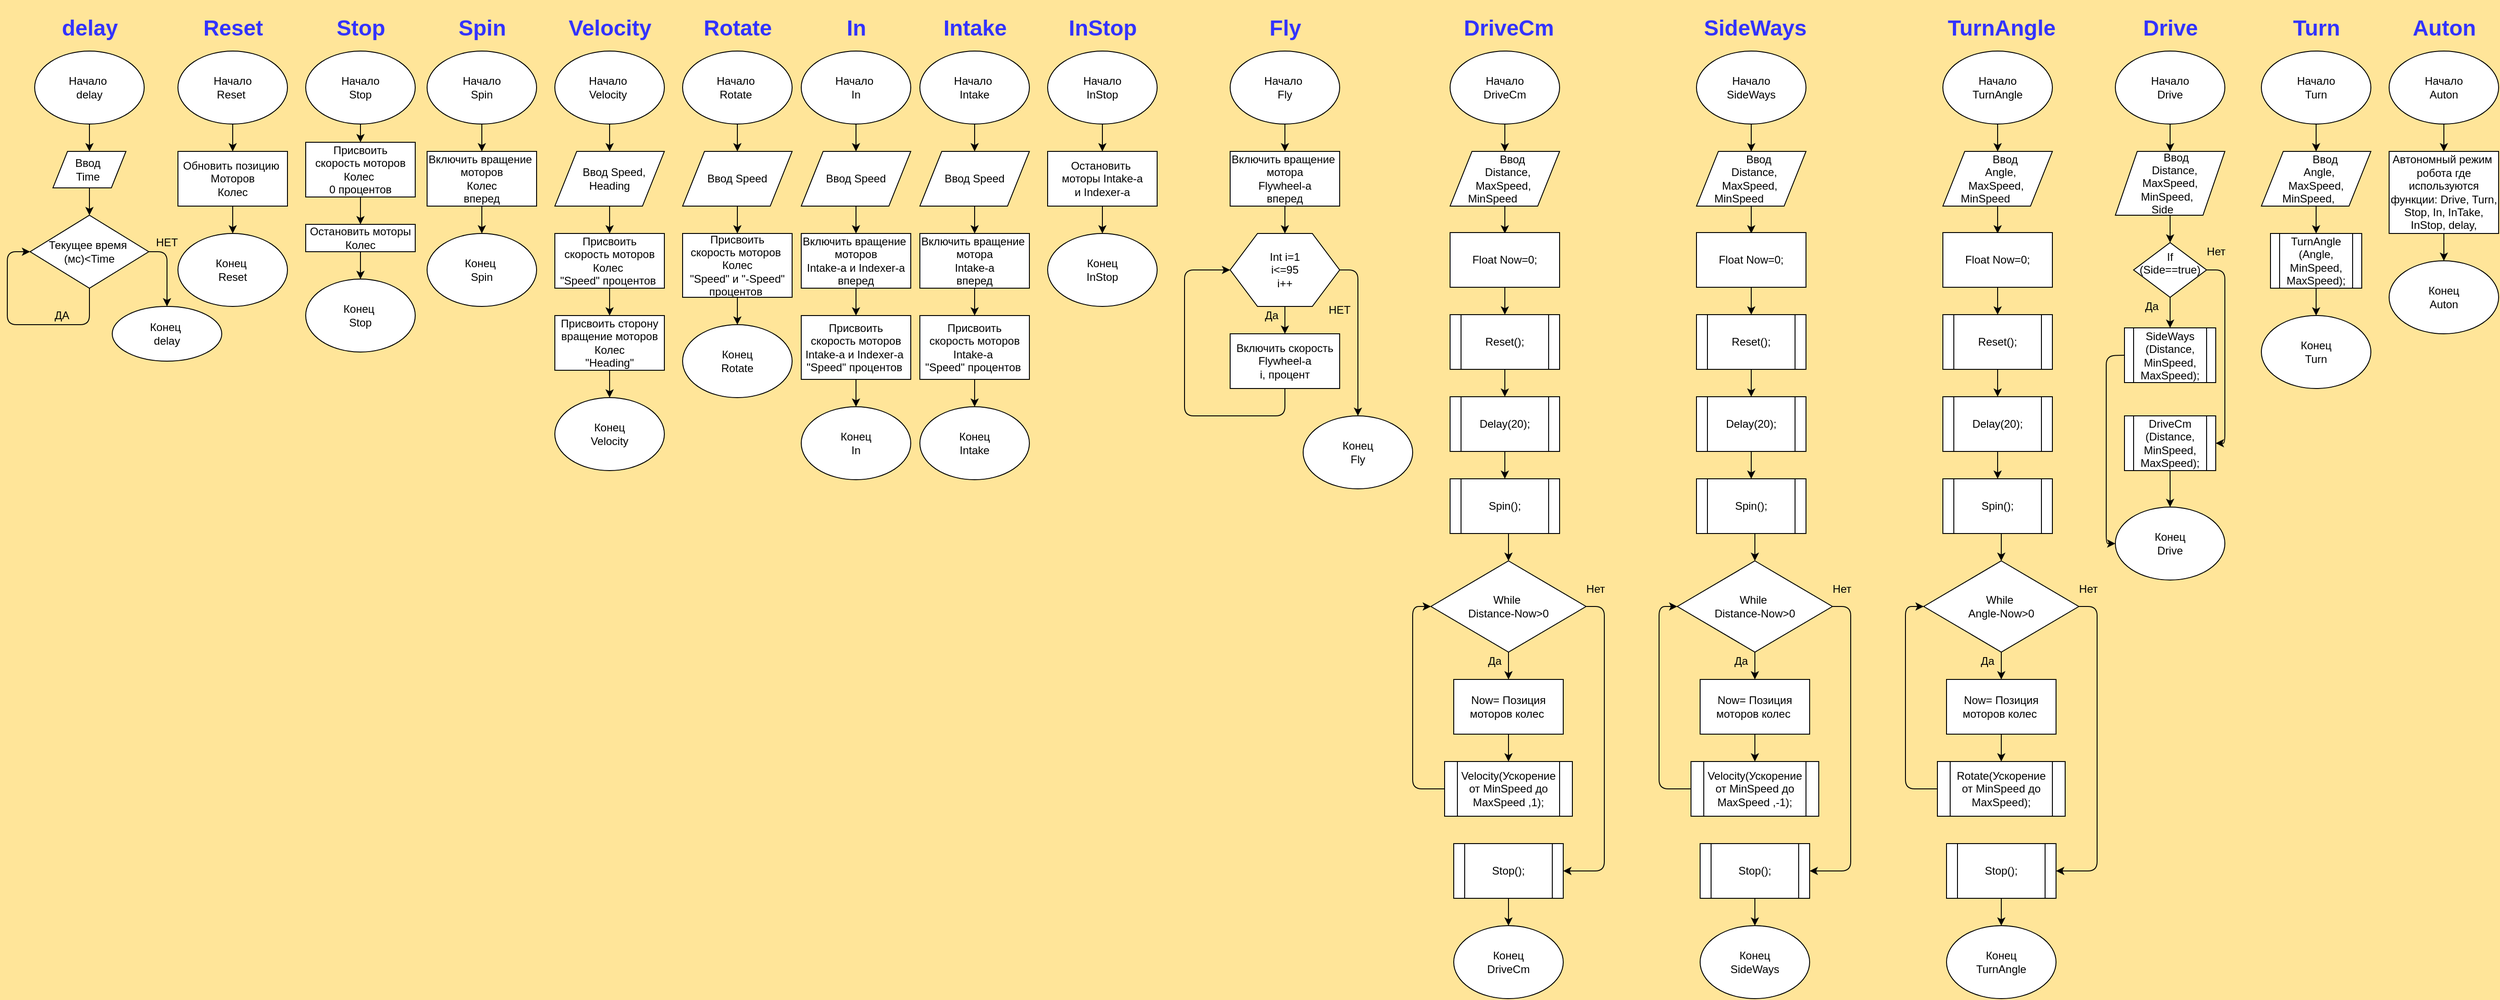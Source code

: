 <mxfile version="13.0.9" type="device"><diagram id="C5RBs43oDa-KdzZeNtuy" name="Page-1"><mxGraphModel dx="2190" dy="1356" grid="1" gridSize="10" guides="1" tooltips="1" connect="1" arrows="1" fold="1" page="1" pageScale="1" pageWidth="1169" pageHeight="827" background="#FFE599" backgroundImage="{&quot;src&quot;:&quot;https://www.instagram.com/p/B2VvYF_hyvr/&quot;,&quot;width&quot;:&quot;&quot;,&quot;height&quot;:&quot;&quot;}" math="0" shadow="0"><root><mxCell id="WIyWlLk6GJQsqaUBKTNV-0"/><mxCell id="WIyWlLk6GJQsqaUBKTNV-1" parent="WIyWlLk6GJQsqaUBKTNV-0"/><mxCell id="nqHD8VuMGh417KOH_AuD-0" value="Начало&lt;br&gt;Reset&amp;nbsp;" style="ellipse;whiteSpace=wrap;html=1;" parent="WIyWlLk6GJQsqaUBKTNV-1" vertex="1"><mxGeometry x="-913" y="50" width="120" height="80" as="geometry"/></mxCell><mxCell id="nqHD8VuMGh417KOH_AuD-1" value="" style="endArrow=classic;html=1;exitX=0.5;exitY=1;exitDx=0;exitDy=0;entryX=0.5;entryY=0;entryDx=0;entryDy=0;" parent="WIyWlLk6GJQsqaUBKTNV-1" source="nqHD8VuMGh417KOH_AuD-0" target="nqHD8VuMGh417KOH_AuD-25" edge="1"><mxGeometry width="50" height="50" relative="1" as="geometry"><mxPoint x="-763" y="240" as="sourcePoint"/><mxPoint x="-853" y="160" as="targetPoint"/></mxGeometry></mxCell><mxCell id="nqHD8VuMGh417KOH_AuD-9" value="Конец&amp;nbsp;&lt;br&gt;Reset" style="ellipse;whiteSpace=wrap;html=1;" parent="WIyWlLk6GJQsqaUBKTNV-1" vertex="1"><mxGeometry x="-913" y="250" width="120" height="80" as="geometry"/></mxCell><mxCell id="nqHD8VuMGh417KOH_AuD-10" value="" style="endArrow=classic;html=1;entryX=0.5;entryY=0;entryDx=0;entryDy=0;exitX=0.5;exitY=1;exitDx=0;exitDy=0;" parent="WIyWlLk6GJQsqaUBKTNV-1" source="nqHD8VuMGh417KOH_AuD-25" target="nqHD8VuMGh417KOH_AuD-9" edge="1"><mxGeometry width="50" height="50" relative="1" as="geometry"><mxPoint x="-853" y="200" as="sourcePoint"/><mxPoint x="-713" y="190" as="targetPoint"/></mxGeometry></mxCell><mxCell id="nqHD8VuMGh417KOH_AuD-12" value="Начало&amp;nbsp;&lt;br&gt;delay" style="ellipse;whiteSpace=wrap;html=1;" parent="WIyWlLk6GJQsqaUBKTNV-1" vertex="1"><mxGeometry x="-1070" y="50" width="120" height="80" as="geometry"/></mxCell><mxCell id="nqHD8VuMGh417KOH_AuD-13" value="" style="endArrow=classic;html=1;exitX=0.5;exitY=1;exitDx=0;exitDy=0;entryX=0.5;entryY=0;entryDx=0;entryDy=0;" parent="WIyWlLk6GJQsqaUBKTNV-1" source="nqHD8VuMGh417KOH_AuD-12" target="nqHD8VuMGh417KOH_AuD-14" edge="1"><mxGeometry width="50" height="50" relative="1" as="geometry"><mxPoint x="-730" y="180" as="sourcePoint"/><mxPoint x="-730" y="170" as="targetPoint"/><Array as="points"/></mxGeometry></mxCell><mxCell id="nqHD8VuMGh417KOH_AuD-14" value="Ввод&amp;nbsp;&lt;br&gt;Time&amp;nbsp;" style="shape=parallelogram;perimeter=parallelogramPerimeter;whiteSpace=wrap;html=1;" parent="WIyWlLk6GJQsqaUBKTNV-1" vertex="1"><mxGeometry x="-1050" y="160" width="80" height="40" as="geometry"/></mxCell><mxCell id="nqHD8VuMGh417KOH_AuD-15" value="Текущее время&amp;nbsp;&lt;br&gt;(мс)&amp;lt;Time" style="rhombus;whiteSpace=wrap;html=1;" parent="WIyWlLk6GJQsqaUBKTNV-1" vertex="1"><mxGeometry x="-1075" y="230" width="130" height="80" as="geometry"/></mxCell><mxCell id="nqHD8VuMGh417KOH_AuD-16" value="" style="endArrow=classic;html=1;exitX=0.5;exitY=1;exitDx=0;exitDy=0;entryX=0.5;entryY=0;entryDx=0;entryDy=0;" parent="WIyWlLk6GJQsqaUBKTNV-1" source="nqHD8VuMGh417KOH_AuD-14" target="nqHD8VuMGh417KOH_AuD-15" edge="1"><mxGeometry width="50" height="50" relative="1" as="geometry"><mxPoint x="-690" y="250" as="sourcePoint"/><mxPoint x="-640" y="200" as="targetPoint"/></mxGeometry></mxCell><mxCell id="nqHD8VuMGh417KOH_AuD-17" value="" style="endArrow=classic;html=1;exitX=0.5;exitY=1;exitDx=0;exitDy=0;entryX=0;entryY=0.5;entryDx=0;entryDy=0;" parent="WIyWlLk6GJQsqaUBKTNV-1" source="nqHD8VuMGh417KOH_AuD-15" target="nqHD8VuMGh417KOH_AuD-15" edge="1"><mxGeometry width="50" height="50" relative="1" as="geometry"><mxPoint x="-850" y="380" as="sourcePoint"/><mxPoint x="-1050" y="360" as="targetPoint"/><Array as="points"><mxPoint x="-1010" y="350"/><mxPoint x="-1100" y="350"/><mxPoint x="-1100" y="270"/></Array></mxGeometry></mxCell><mxCell id="nqHD8VuMGh417KOH_AuD-18" value="ДА" style="text;html=1;strokeColor=none;fillColor=none;align=center;verticalAlign=middle;whiteSpace=wrap;rounded=0;" parent="WIyWlLk6GJQsqaUBKTNV-1" vertex="1"><mxGeometry x="-1060" y="330" width="40" height="20" as="geometry"/></mxCell><mxCell id="nqHD8VuMGh417KOH_AuD-19" value="" style="endArrow=classic;html=1;exitX=1;exitY=0.5;exitDx=0;exitDy=0;entryX=0.5;entryY=0;entryDx=0;entryDy=0;" parent="WIyWlLk6GJQsqaUBKTNV-1" source="nqHD8VuMGh417KOH_AuD-15" target="nqHD8VuMGh417KOH_AuD-21" edge="1"><mxGeometry width="50" height="50" relative="1" as="geometry"><mxPoint x="-820" y="380" as="sourcePoint"/><mxPoint x="-890" y="330" as="targetPoint"/><Array as="points"><mxPoint x="-925" y="270"/></Array></mxGeometry></mxCell><mxCell id="nqHD8VuMGh417KOH_AuD-20" value="НЕТ" style="text;html=1;strokeColor=none;fillColor=none;align=center;verticalAlign=middle;whiteSpace=wrap;rounded=0;" parent="WIyWlLk6GJQsqaUBKTNV-1" vertex="1"><mxGeometry x="-945" y="250" width="40" height="20" as="geometry"/></mxCell><mxCell id="nqHD8VuMGh417KOH_AuD-21" value="Конец&amp;nbsp;&lt;br&gt;delay" style="ellipse;whiteSpace=wrap;html=1;" parent="WIyWlLk6GJQsqaUBKTNV-1" vertex="1"><mxGeometry x="-985" y="330" width="120" height="60" as="geometry"/></mxCell><mxCell id="nqHD8VuMGh417KOH_AuD-22" value="&lt;h1&gt;&lt;font color=&quot;#3333ff&quot;&gt;Reset&lt;/font&gt;&lt;/h1&gt;" style="text;html=1;align=center;verticalAlign=middle;resizable=0;points=[];autosize=1;" parent="WIyWlLk6GJQsqaUBKTNV-1" vertex="1"><mxGeometry x="-893" width="80" height="50" as="geometry"/></mxCell><mxCell id="nqHD8VuMGh417KOH_AuD-24" value="&lt;h1&gt;&lt;font color=&quot;#3333ff&quot;&gt;delay&lt;/font&gt;&lt;/h1&gt;" style="text;html=1;align=center;verticalAlign=middle;resizable=0;points=[];autosize=1;" parent="WIyWlLk6GJQsqaUBKTNV-1" vertex="1"><mxGeometry x="-1050" width="80" height="50" as="geometry"/></mxCell><mxCell id="nqHD8VuMGh417KOH_AuD-25" value="Обновить позицию&amp;nbsp;&lt;br&gt;Моторов&lt;br&gt;Колес" style="rounded=0;whiteSpace=wrap;html=1;" parent="WIyWlLk6GJQsqaUBKTNV-1" vertex="1"><mxGeometry x="-913" y="160" width="120" height="60" as="geometry"/></mxCell><mxCell id="nqHD8VuMGh417KOH_AuD-26" value="Начало&lt;br&gt;Stop" style="ellipse;whiteSpace=wrap;html=1;" parent="WIyWlLk6GJQsqaUBKTNV-1" vertex="1"><mxGeometry x="-773" y="50" width="120" height="80" as="geometry"/></mxCell><mxCell id="nqHD8VuMGh417KOH_AuD-27" value="" style="endArrow=classic;html=1;exitX=0.5;exitY=1;exitDx=0;exitDy=0;" parent="WIyWlLk6GJQsqaUBKTNV-1" source="nqHD8VuMGh417KOH_AuD-26" target="nqHD8VuMGh417KOH_AuD-28" edge="1"><mxGeometry width="50" height="50" relative="1" as="geometry"><mxPoint x="-633" y="280" as="sourcePoint"/><mxPoint x="-583" y="230" as="targetPoint"/></mxGeometry></mxCell><mxCell id="nqHD8VuMGh417KOH_AuD-28" value="Присвоить&lt;br&gt;скорость моторов&lt;br&gt;Колес&amp;nbsp;&lt;br&gt;0 процентов" style="rounded=0;whiteSpace=wrap;html=1;" parent="WIyWlLk6GJQsqaUBKTNV-1" vertex="1"><mxGeometry x="-773" y="150" width="120" height="60" as="geometry"/></mxCell><mxCell id="nqHD8VuMGh417KOH_AuD-29" value="Остановить моторы&lt;br&gt;Колес" style="rounded=0;whiteSpace=wrap;html=1;" parent="WIyWlLk6GJQsqaUBKTNV-1" vertex="1"><mxGeometry x="-773" y="240" width="120" height="30" as="geometry"/></mxCell><mxCell id="nqHD8VuMGh417KOH_AuD-30" value="" style="endArrow=classic;html=1;exitX=0.5;exitY=1;exitDx=0;exitDy=0;entryX=0.5;entryY=0;entryDx=0;entryDy=0;" parent="WIyWlLk6GJQsqaUBKTNV-1" source="nqHD8VuMGh417KOH_AuD-28" target="nqHD8VuMGh417KOH_AuD-29" edge="1"><mxGeometry width="50" height="50" relative="1" as="geometry"><mxPoint x="-573" y="280" as="sourcePoint"/><mxPoint x="-523" y="230" as="targetPoint"/></mxGeometry></mxCell><mxCell id="nqHD8VuMGh417KOH_AuD-31" value="Конец&amp;nbsp;&lt;br&gt;Stop" style="ellipse;whiteSpace=wrap;html=1;" parent="WIyWlLk6GJQsqaUBKTNV-1" vertex="1"><mxGeometry x="-773" y="300" width="120" height="80" as="geometry"/></mxCell><mxCell id="nqHD8VuMGh417KOH_AuD-32" value="" style="endArrow=classic;html=1;exitX=0.5;exitY=1;exitDx=0;exitDy=0;entryX=0.5;entryY=0;entryDx=0;entryDy=0;" parent="WIyWlLk6GJQsqaUBKTNV-1" source="nqHD8VuMGh417KOH_AuD-29" target="nqHD8VuMGh417KOH_AuD-31" edge="1"><mxGeometry width="50" height="50" relative="1" as="geometry"><mxPoint x="-573" y="280" as="sourcePoint"/><mxPoint x="-523" y="230" as="targetPoint"/></mxGeometry></mxCell><mxCell id="nqHD8VuMGh417KOH_AuD-33" value="&lt;h1&gt;&lt;font color=&quot;#3333ff&quot;&gt;Stop&lt;/font&gt;&lt;/h1&gt;" style="text;html=1;align=center;verticalAlign=middle;resizable=0;points=[];autosize=1;" parent="WIyWlLk6GJQsqaUBKTNV-1" vertex="1"><mxGeometry x="-748" width="70" height="50" as="geometry"/></mxCell><mxCell id="nqHD8VuMGh417KOH_AuD-35" value="Начало&lt;br&gt;Spin" style="ellipse;whiteSpace=wrap;html=1;" parent="WIyWlLk6GJQsqaUBKTNV-1" vertex="1"><mxGeometry x="-640" y="50" width="120" height="80" as="geometry"/></mxCell><mxCell id="nqHD8VuMGh417KOH_AuD-36" value="&lt;h1&gt;&lt;font color=&quot;#3333ff&quot;&gt;Spin&lt;/font&gt;&lt;/h1&gt;" style="text;html=1;align=center;verticalAlign=middle;resizable=0;points=[];autosize=1;" parent="WIyWlLk6GJQsqaUBKTNV-1" vertex="1"><mxGeometry x="-615" width="70" height="50" as="geometry"/></mxCell><mxCell id="nqHD8VuMGh417KOH_AuD-37" value="Включить вращение&amp;nbsp;&lt;br&gt;моторов&lt;br&gt;Колес&lt;br&gt;вперед" style="rounded=0;whiteSpace=wrap;html=1;" parent="WIyWlLk6GJQsqaUBKTNV-1" vertex="1"><mxGeometry x="-640" y="160" width="120" height="60" as="geometry"/></mxCell><mxCell id="nqHD8VuMGh417KOH_AuD-38" value="" style="endArrow=classic;html=1;exitX=0.5;exitY=1;exitDx=0;exitDy=0;entryX=0.5;entryY=0;entryDx=0;entryDy=0;" parent="WIyWlLk6GJQsqaUBKTNV-1" source="nqHD8VuMGh417KOH_AuD-35" target="nqHD8VuMGh417KOH_AuD-37" edge="1"><mxGeometry width="50" height="50" relative="1" as="geometry"><mxPoint x="-440" y="280" as="sourcePoint"/><mxPoint x="-390" y="230" as="targetPoint"/></mxGeometry></mxCell><mxCell id="nqHD8VuMGh417KOH_AuD-39" value="Конец&amp;nbsp;&lt;br&gt;Spin" style="ellipse;whiteSpace=wrap;html=1;" parent="WIyWlLk6GJQsqaUBKTNV-1" vertex="1"><mxGeometry x="-640" y="250" width="120" height="80" as="geometry"/></mxCell><mxCell id="nqHD8VuMGh417KOH_AuD-40" value="" style="endArrow=classic;html=1;exitX=0.5;exitY=1;exitDx=0;exitDy=0;entryX=0.5;entryY=0;entryDx=0;entryDy=0;" parent="WIyWlLk6GJQsqaUBKTNV-1" source="nqHD8VuMGh417KOH_AuD-37" target="nqHD8VuMGh417KOH_AuD-39" edge="1"><mxGeometry width="50" height="50" relative="1" as="geometry"><mxPoint x="-440" y="240" as="sourcePoint"/><mxPoint x="-390" y="190" as="targetPoint"/></mxGeometry></mxCell><mxCell id="8b4GDdDMA7Y2g4Zg7fTe-2" value="Начало&amp;nbsp;&lt;br&gt;Velocity&amp;nbsp;" style="ellipse;whiteSpace=wrap;html=1;" parent="WIyWlLk6GJQsqaUBKTNV-1" vertex="1"><mxGeometry x="-500" y="50" width="120" height="80" as="geometry"/></mxCell><mxCell id="8b4GDdDMA7Y2g4Zg7fTe-3" value="&lt;h1&gt;&lt;font color=&quot;#3333ff&quot;&gt;Velocity&lt;/font&gt;&lt;/h1&gt;" style="text;html=1;align=center;verticalAlign=middle;resizable=0;points=[];autosize=1;" parent="WIyWlLk6GJQsqaUBKTNV-1" vertex="1"><mxGeometry x="-495" width="110" height="50" as="geometry"/></mxCell><mxCell id="8b4GDdDMA7Y2g4Zg7fTe-4" value="&amp;nbsp; &amp;nbsp; Ввод Speed,&amp;nbsp;&lt;br&gt;Heading" style="shape=parallelogram;perimeter=parallelogramPerimeter;whiteSpace=wrap;html=1;fillColor=#FFFFFF;" parent="WIyWlLk6GJQsqaUBKTNV-1" vertex="1"><mxGeometry x="-500" y="160" width="120" height="60" as="geometry"/></mxCell><mxCell id="8b4GDdDMA7Y2g4Zg7fTe-7" value="Присвоить&lt;br&gt;скорость моторов&lt;br&gt;Колес&amp;nbsp;&lt;br&gt;&quot;Speed&quot; процентов&amp;nbsp;" style="rounded=0;whiteSpace=wrap;html=1;" parent="WIyWlLk6GJQsqaUBKTNV-1" vertex="1"><mxGeometry x="-500" y="250" width="120" height="60" as="geometry"/></mxCell><mxCell id="8b4GDdDMA7Y2g4Zg7fTe-8" value="Присвоить сторону&lt;br&gt;вращение моторов&lt;br&gt;Колес&lt;br&gt;&quot;Heading&quot;" style="rounded=0;whiteSpace=wrap;html=1;fillColor=#FFFFFF;" parent="WIyWlLk6GJQsqaUBKTNV-1" vertex="1"><mxGeometry x="-500" y="340" width="120" height="60" as="geometry"/></mxCell><mxCell id="8b4GDdDMA7Y2g4Zg7fTe-10" value="Конец&lt;br&gt;Velocity" style="ellipse;whiteSpace=wrap;html=1;fillColor=#FFFFFF;" parent="WIyWlLk6GJQsqaUBKTNV-1" vertex="1"><mxGeometry x="-500" y="430" width="120" height="80" as="geometry"/></mxCell><mxCell id="8b4GDdDMA7Y2g4Zg7fTe-11" value="" style="endArrow=none;startArrow=classic;html=1;entryX=0.5;entryY=1;entryDx=0;entryDy=0;exitX=0.5;exitY=0;exitDx=0;exitDy=0;startFill=1;endFill=0;" parent="WIyWlLk6GJQsqaUBKTNV-1" source="8b4GDdDMA7Y2g4Zg7fTe-10" target="8b4GDdDMA7Y2g4Zg7fTe-8" edge="1"><mxGeometry width="50" height="50" relative="1" as="geometry"><mxPoint x="-620" y="470" as="sourcePoint"/><mxPoint x="-570" y="420" as="targetPoint"/></mxGeometry></mxCell><mxCell id="8b4GDdDMA7Y2g4Zg7fTe-12" value="Начало&amp;nbsp;&lt;br&gt;Rotate&amp;nbsp;" style="ellipse;whiteSpace=wrap;html=1;" parent="WIyWlLk6GJQsqaUBKTNV-1" vertex="1"><mxGeometry x="-360" y="50" width="120" height="80" as="geometry"/></mxCell><mxCell id="8b4GDdDMA7Y2g4Zg7fTe-13" value="&lt;h1&gt;&lt;font color=&quot;#3333ff&quot;&gt;Rotate&lt;/font&gt;&lt;/h1&gt;" style="text;html=1;align=center;verticalAlign=middle;resizable=0;points=[];autosize=1;" parent="WIyWlLk6GJQsqaUBKTNV-1" vertex="1"><mxGeometry x="-345" width="90" height="50" as="geometry"/></mxCell><mxCell id="8b4GDdDMA7Y2g4Zg7fTe-14" value="&amp;nbsp; &amp;nbsp; Ввод Speed&amp;nbsp; &amp;nbsp;&amp;nbsp;" style="shape=parallelogram;perimeter=parallelogramPerimeter;whiteSpace=wrap;html=1;fillColor=#FFFFFF;" parent="WIyWlLk6GJQsqaUBKTNV-1" vertex="1"><mxGeometry x="-360" y="160" width="120" height="60" as="geometry"/></mxCell><mxCell id="8b4GDdDMA7Y2g4Zg7fTe-15" value="" style="endArrow=none;startArrow=classic;html=1;exitX=0.5;exitY=0;exitDx=0;exitDy=0;entryX=0.5;entryY=1;entryDx=0;entryDy=0;endFill=0;" parent="WIyWlLk6GJQsqaUBKTNV-1" source="8b4GDdDMA7Y2g4Zg7fTe-14" target="8b4GDdDMA7Y2g4Zg7fTe-12" edge="1"><mxGeometry width="50" height="50" relative="1" as="geometry"><mxPoint x="-140" y="150" as="sourcePoint"/><mxPoint x="-90" y="100" as="targetPoint"/></mxGeometry></mxCell><mxCell id="8b4GDdDMA7Y2g4Zg7fTe-16" value="" style="endArrow=none;startArrow=classic;html=1;exitX=0.5;exitY=0;exitDx=0;exitDy=0;entryX=0.5;entryY=1;entryDx=0;entryDy=0;endFill=0;" parent="WIyWlLk6GJQsqaUBKTNV-1" source="8b4GDdDMA7Y2g4Zg7fTe-17" target="8b4GDdDMA7Y2g4Zg7fTe-14" edge="1"><mxGeometry width="50" height="50" relative="1" as="geometry"><mxPoint x="-300" y="250" as="sourcePoint"/><mxPoint x="-160" y="220" as="targetPoint"/></mxGeometry></mxCell><mxCell id="8b4GDdDMA7Y2g4Zg7fTe-17" value="Присвоить&lt;br&gt;скорость моторов&amp;nbsp;&lt;br&gt;Колес&lt;br&gt;&quot;Speed&quot; и &quot;-Speed&quot;&lt;br&gt;процентов&amp;nbsp;" style="rounded=0;whiteSpace=wrap;html=1;" parent="WIyWlLk6GJQsqaUBKTNV-1" vertex="1"><mxGeometry x="-360" y="250" width="120" height="70" as="geometry"/></mxCell><mxCell id="8b4GDdDMA7Y2g4Zg7fTe-18" value="" style="endArrow=none;startArrow=classic;html=1;entryX=0.5;entryY=1;entryDx=0;entryDy=0;exitX=0.5;exitY=0;exitDx=0;exitDy=0;endFill=0;" parent="WIyWlLk6GJQsqaUBKTNV-1" source="8b4GDdDMA7Y2g4Zg7fTe-19" target="8b4GDdDMA7Y2g4Zg7fTe-17" edge="1"><mxGeometry width="50" height="50" relative="1" as="geometry"><mxPoint x="-310" y="340" as="sourcePoint"/><mxPoint x="-400" y="320" as="targetPoint"/></mxGeometry></mxCell><mxCell id="8b4GDdDMA7Y2g4Zg7fTe-19" value="Конец&lt;br&gt;Rotate" style="ellipse;whiteSpace=wrap;html=1;fillColor=#FFFFFF;" parent="WIyWlLk6GJQsqaUBKTNV-1" vertex="1"><mxGeometry x="-360" y="350" width="120" height="80" as="geometry"/></mxCell><mxCell id="8b4GDdDMA7Y2g4Zg7fTe-20" value="Начало&amp;nbsp;&lt;br&gt;In" style="ellipse;whiteSpace=wrap;html=1;" parent="WIyWlLk6GJQsqaUBKTNV-1" vertex="1"><mxGeometry x="-230" y="50" width="120" height="80" as="geometry"/></mxCell><mxCell id="8b4GDdDMA7Y2g4Zg7fTe-21" value="&lt;h1&gt;&lt;font color=&quot;#3333ff&quot;&gt;In&lt;/font&gt;&lt;/h1&gt;" style="text;html=1;align=center;verticalAlign=middle;resizable=0;points=[];autosize=1;" parent="WIyWlLk6GJQsqaUBKTNV-1" vertex="1"><mxGeometry x="-190" width="40" height="50" as="geometry"/></mxCell><mxCell id="8b4GDdDMA7Y2g4Zg7fTe-22" value="&amp;nbsp; &amp;nbsp; Ввод Speed&amp;nbsp; &amp;nbsp;&amp;nbsp;" style="shape=parallelogram;perimeter=parallelogramPerimeter;whiteSpace=wrap;html=1;fillColor=#FFFFFF;" parent="WIyWlLk6GJQsqaUBKTNV-1" vertex="1"><mxGeometry x="-230" y="160" width="120" height="60" as="geometry"/></mxCell><mxCell id="8b4GDdDMA7Y2g4Zg7fTe-23" value="" style="endArrow=none;startArrow=classic;html=1;exitX=0.5;exitY=0;exitDx=0;exitDy=0;entryX=0.5;entryY=1;entryDx=0;entryDy=0;endFill=0;" parent="WIyWlLk6GJQsqaUBKTNV-1" source="8b4GDdDMA7Y2g4Zg7fTe-22" target="8b4GDdDMA7Y2g4Zg7fTe-20" edge="1"><mxGeometry width="50" height="50" relative="1" as="geometry"><mxPoint x="-10" y="150" as="sourcePoint"/><mxPoint x="40" y="100" as="targetPoint"/></mxGeometry></mxCell><mxCell id="8b4GDdDMA7Y2g4Zg7fTe-24" value="" style="endArrow=none;startArrow=classic;html=1;exitX=0.5;exitY=0;exitDx=0;exitDy=0;entryX=0.5;entryY=1;entryDx=0;entryDy=0;endFill=0;" parent="WIyWlLk6GJQsqaUBKTNV-1" source="8b4GDdDMA7Y2g4Zg7fTe-25" target="8b4GDdDMA7Y2g4Zg7fTe-28" edge="1"><mxGeometry width="50" height="50" relative="1" as="geometry"><mxPoint x="-170" y="340" as="sourcePoint"/><mxPoint x="-170" y="310" as="targetPoint"/></mxGeometry></mxCell><mxCell id="8b4GDdDMA7Y2g4Zg7fTe-25" value="Присвоить&lt;br&gt;скорость моторов&lt;br&gt;Intake-a и Indexer-a&amp;nbsp;&lt;br&gt;&quot;Speed&quot;&amp;nbsp;&lt;span style=&quot;font-family: monospace ; font-size: 0px&quot;&gt;%3CmxGraphModel%3E%3Croot%3E%3CmxCell%20id%3D%220%22%2F%3E%3CmxCell%20id%3D%221%22%20parent%3D%220%22%2F%3E%3CmxCell%20id%3D%222%22%20value%3D%22%D0%92%D0%BA%D0%BB%D1%8E%D1%87%D0%B8%D1%82%D1%8C%20%D0%B2%D1%80%D0%B0%D1%89%D0%B5%D0%BD%D0%B8%D0%B5%26amp%3Bnbsp%3B%26lt%3Bbr%26gt%3B%D0%BC%D0%BE%D1%82%D0%BE%D1%80%D0%B0%26lt%3Bbr%26gt%3B%D0%B2%D0%BF%D0%B5%D1%80%D0%B5%D0%B4%22%20style%3D%22rounded%3D0%3BwhiteSpace%3Dwrap%3Bhtml%3D1%3B%22%20vertex%3D%221%22%20parent%3D%221%22%3E%3CmxGeometry%20x%3D%22-140%22%20y%3D%22250%22%20width%3D%22120%22%20height%3D%2260%22%20as%3D%22geometry%22%2F%3E%3C%2FmxCell%3E%3C%2Froot%3E%3C%2FmxGraphModel%3&lt;/span&gt;процентов&amp;nbsp;" style="rounded=0;whiteSpace=wrap;html=1;" parent="WIyWlLk6GJQsqaUBKTNV-1" vertex="1"><mxGeometry x="-230" y="340" width="120" height="70" as="geometry"/></mxCell><mxCell id="8b4GDdDMA7Y2g4Zg7fTe-26" value="" style="endArrow=none;startArrow=classic;html=1;entryX=0.5;entryY=1;entryDx=0;entryDy=0;exitX=0.5;exitY=0;exitDx=0;exitDy=0;endFill=0;" parent="WIyWlLk6GJQsqaUBKTNV-1" source="8b4GDdDMA7Y2g4Zg7fTe-27" target="8b4GDdDMA7Y2g4Zg7fTe-25" edge="1"><mxGeometry width="50" height="50" relative="1" as="geometry"><mxPoint x="-180" y="430" as="sourcePoint"/><mxPoint x="-270" y="410" as="targetPoint"/></mxGeometry></mxCell><mxCell id="8b4GDdDMA7Y2g4Zg7fTe-27" value="Конец&lt;br&gt;In" style="ellipse;whiteSpace=wrap;html=1;fillColor=#FFFFFF;" parent="WIyWlLk6GJQsqaUBKTNV-1" vertex="1"><mxGeometry x="-230" y="440" width="120" height="80" as="geometry"/></mxCell><mxCell id="8b4GDdDMA7Y2g4Zg7fTe-28" value="Включить вращение&amp;nbsp;&lt;br&gt;моторов&lt;br&gt;Intake-a и Indexer-a&lt;br&gt;вперед" style="rounded=0;whiteSpace=wrap;html=1;" parent="WIyWlLk6GJQsqaUBKTNV-1" vertex="1"><mxGeometry x="-230" y="250" width="120" height="60" as="geometry"/></mxCell><mxCell id="8b4GDdDMA7Y2g4Zg7fTe-29" value="" style="endArrow=none;startArrow=classic;html=1;exitX=0.5;exitY=0;exitDx=0;exitDy=0;entryX=0.5;entryY=1;entryDx=0;entryDy=0;endFill=0;" parent="WIyWlLk6GJQsqaUBKTNV-1" source="8b4GDdDMA7Y2g4Zg7fTe-28" target="8b4GDdDMA7Y2g4Zg7fTe-22" edge="1"><mxGeometry width="50" height="50" relative="1" as="geometry"><mxPoint x="-40" y="270" as="sourcePoint"/><mxPoint x="10" y="220" as="targetPoint"/></mxGeometry></mxCell><mxCell id="8b4GDdDMA7Y2g4Zg7fTe-32" value="Начало&amp;nbsp;&lt;br&gt;Intake" style="ellipse;whiteSpace=wrap;html=1;" parent="WIyWlLk6GJQsqaUBKTNV-1" vertex="1"><mxGeometry x="-100" y="50" width="120" height="80" as="geometry"/></mxCell><mxCell id="8b4GDdDMA7Y2g4Zg7fTe-33" value="&lt;h1&gt;&lt;font color=&quot;#3333ff&quot;&gt;Intake&lt;/font&gt;&lt;/h1&gt;" style="text;html=1;align=center;verticalAlign=middle;resizable=0;points=[];autosize=1;" parent="WIyWlLk6GJQsqaUBKTNV-1" vertex="1"><mxGeometry x="-80" width="80" height="50" as="geometry"/></mxCell><mxCell id="8b4GDdDMA7Y2g4Zg7fTe-34" value="&amp;nbsp; &amp;nbsp; Ввод Speed&amp;nbsp; &amp;nbsp;&amp;nbsp;" style="shape=parallelogram;perimeter=parallelogramPerimeter;whiteSpace=wrap;html=1;fillColor=#FFFFFF;" parent="WIyWlLk6GJQsqaUBKTNV-1" vertex="1"><mxGeometry x="-100" y="160" width="120" height="60" as="geometry"/></mxCell><mxCell id="8b4GDdDMA7Y2g4Zg7fTe-35" value="" style="endArrow=none;startArrow=classic;html=1;exitX=0.5;exitY=0;exitDx=0;exitDy=0;entryX=0.5;entryY=1;entryDx=0;entryDy=0;endFill=0;" parent="WIyWlLk6GJQsqaUBKTNV-1" source="8b4GDdDMA7Y2g4Zg7fTe-34" target="8b4GDdDMA7Y2g4Zg7fTe-32" edge="1"><mxGeometry width="50" height="50" relative="1" as="geometry"><mxPoint x="120" y="150" as="sourcePoint"/><mxPoint x="170" y="100" as="targetPoint"/></mxGeometry></mxCell><mxCell id="8b4GDdDMA7Y2g4Zg7fTe-36" value="" style="endArrow=none;startArrow=classic;html=1;exitX=0.5;exitY=0;exitDx=0;exitDy=0;entryX=0.5;entryY=1;entryDx=0;entryDy=0;endFill=0;" parent="WIyWlLk6GJQsqaUBKTNV-1" source="8b4GDdDMA7Y2g4Zg7fTe-37" target="8b4GDdDMA7Y2g4Zg7fTe-40" edge="1"><mxGeometry width="50" height="50" relative="1" as="geometry"><mxPoint x="-40" y="340" as="sourcePoint"/><mxPoint x="-40" y="310" as="targetPoint"/></mxGeometry></mxCell><mxCell id="8b4GDdDMA7Y2g4Zg7fTe-37" value="Присвоить&lt;br&gt;скорость моторов&lt;br&gt;Intake-a&amp;nbsp;&lt;br&gt;&quot;Speed&quot;&amp;nbsp;&lt;span style=&quot;font-family: monospace ; font-size: 0px&quot;&gt;%3CmxGraphModel%3E%3Croot%3E%3CmxCell%20id%3D%220%22%2F%3E%3CmxCell%20id%3D%221%22%20parent%3D%220%22%2F%3E%3CmxCell%20id%3D%222%22%20value%3D%22%D0%92%D0%BA%D0%BB%D1%8E%D1%87%D0%B8%D1%82%D1%8C%20%D0%B2%D1%80%D0%B0%D1%89%D0%B5%D0%BD%D0%B8%D0%B5%26amp%3Bnbsp%3B%26lt%3Bbr%26gt%3B%D0%BC%D0%BE%D1%82%D0%BE%D1%80%D0%B0%26lt%3Bbr%26gt%3B%D0%B2%D0%BF%D0%B5%D1%80%D0%B5%D0%B4%22%20style%3D%22rounded%3D0%3BwhiteSpace%3Dwrap%3Bhtml%3D1%3B%22%20vertex%3D%221%22%20parent%3D%221%22%3E%3CmxGeometry%20x%3D%22-140%22%20y%3D%22250%22%20width%3D%22120%22%20height%3D%2260%22%20as%3D%22geometry%22%2F%3E%3C%2FmxCell%3E%3C%2Froot%3E%3C%2FmxGraphModel%3&lt;/span&gt;процентов&amp;nbsp;" style="rounded=0;whiteSpace=wrap;html=1;" parent="WIyWlLk6GJQsqaUBKTNV-1" vertex="1"><mxGeometry x="-100" y="340" width="120" height="70" as="geometry"/></mxCell><mxCell id="8b4GDdDMA7Y2g4Zg7fTe-38" value="" style="endArrow=none;startArrow=classic;html=1;entryX=0.5;entryY=1;entryDx=0;entryDy=0;exitX=0.5;exitY=0;exitDx=0;exitDy=0;endFill=0;" parent="WIyWlLk6GJQsqaUBKTNV-1" source="8b4GDdDMA7Y2g4Zg7fTe-39" target="8b4GDdDMA7Y2g4Zg7fTe-37" edge="1"><mxGeometry width="50" height="50" relative="1" as="geometry"><mxPoint x="-50" y="430" as="sourcePoint"/><mxPoint x="-140" y="410" as="targetPoint"/></mxGeometry></mxCell><mxCell id="8b4GDdDMA7Y2g4Zg7fTe-39" value="Конец&lt;br&gt;Intake" style="ellipse;whiteSpace=wrap;html=1;fillColor=#FFFFFF;" parent="WIyWlLk6GJQsqaUBKTNV-1" vertex="1"><mxGeometry x="-100" y="440" width="120" height="80" as="geometry"/></mxCell><mxCell id="8b4GDdDMA7Y2g4Zg7fTe-40" value="Включить вращение&amp;nbsp;&lt;br&gt;мотора&lt;br&gt;Intake-a&lt;br&gt;вперед" style="rounded=0;whiteSpace=wrap;html=1;" parent="WIyWlLk6GJQsqaUBKTNV-1" vertex="1"><mxGeometry x="-100" y="250" width="120" height="60" as="geometry"/></mxCell><mxCell id="8b4GDdDMA7Y2g4Zg7fTe-42" value="" style="endArrow=classic;html=1;exitX=0.5;exitY=1;exitDx=0;exitDy=0;entryX=0.5;entryY=0;entryDx=0;entryDy=0;" parent="WIyWlLk6GJQsqaUBKTNV-1" source="8b4GDdDMA7Y2g4Zg7fTe-2" target="8b4GDdDMA7Y2g4Zg7fTe-4" edge="1"><mxGeometry width="50" height="50" relative="1" as="geometry"><mxPoint x="-530" y="160" as="sourcePoint"/><mxPoint x="-480" y="110" as="targetPoint"/></mxGeometry></mxCell><mxCell id="8b4GDdDMA7Y2g4Zg7fTe-43" value="" style="endArrow=classic;html=1;exitX=0.5;exitY=1;exitDx=0;exitDy=0;entryX=0.5;entryY=0;entryDx=0;entryDy=0;" parent="WIyWlLk6GJQsqaUBKTNV-1" source="8b4GDdDMA7Y2g4Zg7fTe-4" target="8b4GDdDMA7Y2g4Zg7fTe-7" edge="1"><mxGeometry width="50" height="50" relative="1" as="geometry"><mxPoint x="-450" y="280" as="sourcePoint"/><mxPoint x="-400" y="230" as="targetPoint"/></mxGeometry></mxCell><mxCell id="8b4GDdDMA7Y2g4Zg7fTe-44" value="" style="endArrow=classic;html=1;exitX=0.5;exitY=1;exitDx=0;exitDy=0;entryX=0.5;entryY=0;entryDx=0;entryDy=0;" parent="WIyWlLk6GJQsqaUBKTNV-1" source="8b4GDdDMA7Y2g4Zg7fTe-7" target="8b4GDdDMA7Y2g4Zg7fTe-8" edge="1"><mxGeometry width="50" height="50" relative="1" as="geometry"><mxPoint x="-580" y="400" as="sourcePoint"/><mxPoint x="-530" y="350" as="targetPoint"/></mxGeometry></mxCell><mxCell id="8b4GDdDMA7Y2g4Zg7fTe-47" value="" style="endArrow=classic;html=1;exitX=0.5;exitY=1;exitDx=0;exitDy=0;entryX=0.5;entryY=0;entryDx=0;entryDy=0;" parent="WIyWlLk6GJQsqaUBKTNV-1" source="8b4GDdDMA7Y2g4Zg7fTe-34" target="8b4GDdDMA7Y2g4Zg7fTe-40" edge="1"><mxGeometry width="50" height="50" relative="1" as="geometry"><mxPoint x="-130" y="20" as="sourcePoint"/><mxPoint x="-80" y="-30" as="targetPoint"/></mxGeometry></mxCell><mxCell id="8b4GDdDMA7Y2g4Zg7fTe-53" value="Начало&amp;nbsp;&lt;br&gt;Fly" style="ellipse;whiteSpace=wrap;html=1;" parent="WIyWlLk6GJQsqaUBKTNV-1" vertex="1"><mxGeometry x="240" y="50" width="120" height="80" as="geometry"/></mxCell><mxCell id="8b4GDdDMA7Y2g4Zg7fTe-54" value="&lt;h1&gt;&lt;font color=&quot;#3333ff&quot;&gt;Fly&lt;/font&gt;&lt;/h1&gt;" style="text;html=1;align=center;verticalAlign=middle;resizable=0;points=[];autosize=1;" parent="WIyWlLk6GJQsqaUBKTNV-1" vertex="1"><mxGeometry x="275" width="50" height="50" as="geometry"/></mxCell><mxCell id="8b4GDdDMA7Y2g4Zg7fTe-55" value="" style="endArrow=none;startArrow=classic;html=1;exitX=0.5;exitY=0;exitDx=0;exitDy=0;entryX=0.5;entryY=1;entryDx=0;entryDy=0;endFill=0;" parent="WIyWlLk6GJQsqaUBKTNV-1" source="8b4GDdDMA7Y2g4Zg7fTe-58" target="8b4GDdDMA7Y2g4Zg7fTe-53" edge="1"><mxGeometry width="50" height="50" relative="1" as="geometry"><mxPoint x="300" y="160" as="sourcePoint"/><mxPoint x="510" y="100" as="targetPoint"/></mxGeometry></mxCell><mxCell id="8b4GDdDMA7Y2g4Zg7fTe-56" value="Конец&lt;br&gt;Fly" style="ellipse;whiteSpace=wrap;html=1;fillColor=#FFFFFF;" parent="WIyWlLk6GJQsqaUBKTNV-1" vertex="1"><mxGeometry x="320" y="450" width="120" height="80" as="geometry"/></mxCell><mxCell id="8b4GDdDMA7Y2g4Zg7fTe-57" style="edgeStyle=orthogonalEdgeStyle;rounded=0;orthogonalLoop=1;jettySize=auto;html=1;exitX=0.5;exitY=1;exitDx=0;exitDy=0;entryX=0.5;entryY=0;entryDx=0;entryDy=0;" parent="WIyWlLk6GJQsqaUBKTNV-1" source="8b4GDdDMA7Y2g4Zg7fTe-58" target="8b4GDdDMA7Y2g4Zg7fTe-60" edge="1"><mxGeometry relative="1" as="geometry"/></mxCell><mxCell id="8b4GDdDMA7Y2g4Zg7fTe-58" value="Включить вращение&amp;nbsp;&lt;br&gt;моторa&lt;br&gt;Flywheel-a&lt;br&gt;вперед" style="rounded=0;whiteSpace=wrap;html=1;" parent="WIyWlLk6GJQsqaUBKTNV-1" vertex="1"><mxGeometry x="240" y="160" width="120" height="60" as="geometry"/></mxCell><mxCell id="8b4GDdDMA7Y2g4Zg7fTe-59" style="edgeStyle=orthogonalEdgeStyle;rounded=0;orthogonalLoop=1;jettySize=auto;html=1;exitX=0.5;exitY=1;exitDx=0;exitDy=0;entryX=0.5;entryY=0;entryDx=0;entryDy=0;" parent="WIyWlLk6GJQsqaUBKTNV-1" source="8b4GDdDMA7Y2g4Zg7fTe-60" target="8b4GDdDMA7Y2g4Zg7fTe-61" edge="1"><mxGeometry relative="1" as="geometry"/></mxCell><mxCell id="8b4GDdDMA7Y2g4Zg7fTe-60" value="Int i=1&lt;br&gt;i&amp;lt;=95&lt;br&gt;i++" style="shape=hexagon;perimeter=hexagonPerimeter2;whiteSpace=wrap;html=1;fillColor=#FFFFFF;" parent="WIyWlLk6GJQsqaUBKTNV-1" vertex="1"><mxGeometry x="240" y="250" width="120" height="80" as="geometry"/></mxCell><mxCell id="8b4GDdDMA7Y2g4Zg7fTe-61" value="Включить скорость&lt;br&gt;Flywheel-a&lt;br&gt;i, процент" style="rounded=0;whiteSpace=wrap;html=1;fillColor=#FFFFFF;" parent="WIyWlLk6GJQsqaUBKTNV-1" vertex="1"><mxGeometry x="240" y="360" width="120" height="60" as="geometry"/></mxCell><mxCell id="8b4GDdDMA7Y2g4Zg7fTe-62" value="" style="endArrow=classic;html=1;exitX=0.5;exitY=1;exitDx=0;exitDy=0;entryX=0;entryY=0.5;entryDx=0;entryDy=0;" parent="WIyWlLk6GJQsqaUBKTNV-1" source="8b4GDdDMA7Y2g4Zg7fTe-61" target="8b4GDdDMA7Y2g4Zg7fTe-60" edge="1"><mxGeometry width="50" height="50" relative="1" as="geometry"><mxPoint x="300" y="430" as="sourcePoint"/><mxPoint x="235" y="390" as="targetPoint"/><Array as="points"><mxPoint x="300" y="450"/><mxPoint x="190" y="450"/><mxPoint x="190" y="290"/></Array></mxGeometry></mxCell><mxCell id="8b4GDdDMA7Y2g4Zg7fTe-63" value="Да" style="text;html=1;align=center;verticalAlign=middle;resizable=0;points=[];autosize=1;" parent="WIyWlLk6GJQsqaUBKTNV-1" vertex="1"><mxGeometry x="270" y="330" width="30" height="20" as="geometry"/></mxCell><mxCell id="8b4GDdDMA7Y2g4Zg7fTe-64" value="" style="endArrow=classic;html=1;exitX=1;exitY=0.5;exitDx=0;exitDy=0;entryX=0.5;entryY=0;entryDx=0;entryDy=0;" parent="WIyWlLk6GJQsqaUBKTNV-1" source="8b4GDdDMA7Y2g4Zg7fTe-60" target="8b4GDdDMA7Y2g4Zg7fTe-56" edge="1"><mxGeometry width="50" height="50" relative="1" as="geometry"><mxPoint x="380" y="290" as="sourcePoint"/><mxPoint x="430" y="400" as="targetPoint"/><Array as="points"><mxPoint x="380" y="290"/></Array></mxGeometry></mxCell><mxCell id="8b4GDdDMA7Y2g4Zg7fTe-65" value="НЕТ" style="text;html=1;strokeColor=none;fillColor=none;align=center;verticalAlign=middle;whiteSpace=wrap;rounded=0;" parent="WIyWlLk6GJQsqaUBKTNV-1" vertex="1"><mxGeometry x="340" y="324" width="40" height="20" as="geometry"/></mxCell><mxCell id="rM4y6R6znVZTxnLSk2C0-0" value="&lt;h1&gt;&lt;font color=&quot;#3333ff&quot;&gt;DriveCm&lt;/font&gt;&lt;/h1&gt;" style="text;html=1;align=center;verticalAlign=middle;resizable=0;points=[];autosize=1;" parent="WIyWlLk6GJQsqaUBKTNV-1" vertex="1"><mxGeometry x="490" width="110" height="50" as="geometry"/></mxCell><mxCell id="rM4y6R6znVZTxnLSk2C0-1" style="edgeStyle=orthogonalEdgeStyle;rounded=0;orthogonalLoop=1;jettySize=auto;html=1;exitX=0.5;exitY=1;exitDx=0;exitDy=0;entryX=0.5;entryY=0;entryDx=0;entryDy=0;" parent="WIyWlLk6GJQsqaUBKTNV-1" source="rM4y6R6znVZTxnLSk2C0-2" target="rM4y6R6znVZTxnLSk2C0-4" edge="1"><mxGeometry relative="1" as="geometry"/></mxCell><mxCell id="rM4y6R6znVZTxnLSk2C0-2" value="Начало&lt;br&gt;DriveCm" style="ellipse;whiteSpace=wrap;html=1;" parent="WIyWlLk6GJQsqaUBKTNV-1" vertex="1"><mxGeometry x="481" y="50" width="120" height="80" as="geometry"/></mxCell><mxCell id="rM4y6R6znVZTxnLSk2C0-3" style="edgeStyle=orthogonalEdgeStyle;rounded=0;orthogonalLoop=1;jettySize=auto;html=1;exitX=0.5;exitY=1;exitDx=0;exitDy=0;entryX=0.5;entryY=0;entryDx=0;entryDy=0;" parent="WIyWlLk6GJQsqaUBKTNV-1" source="rM4y6R6znVZTxnLSk2C0-4" edge="1"><mxGeometry relative="1" as="geometry"><mxPoint x="541" y="250" as="targetPoint"/></mxGeometry></mxCell><mxCell id="rM4y6R6znVZTxnLSk2C0-4" value="&amp;nbsp; &amp;nbsp; &amp;nbsp;Ввод&lt;br&gt;&amp;nbsp; Distance,&lt;br&gt;MaxSpeed,&amp;nbsp;&lt;br&gt;MinSpeed&amp;nbsp; &amp;nbsp; &amp;nbsp; &amp;nbsp;&amp;nbsp;" style="shape=parallelogram;perimeter=parallelogramPerimeter;whiteSpace=wrap;html=1;" parent="WIyWlLk6GJQsqaUBKTNV-1" vertex="1"><mxGeometry x="481" y="160" width="120" height="60" as="geometry"/></mxCell><mxCell id="rM4y6R6znVZTxnLSk2C0-5" style="edgeStyle=orthogonalEdgeStyle;rounded=0;orthogonalLoop=1;jettySize=auto;html=1;exitX=0.5;exitY=1;exitDx=0;exitDy=0;entryX=0.5;entryY=0;entryDx=0;entryDy=0;" parent="WIyWlLk6GJQsqaUBKTNV-1" source="rM4y6R6znVZTxnLSk2C0-6" target="rM4y6R6znVZTxnLSk2C0-8" edge="1"><mxGeometry relative="1" as="geometry"/></mxCell><mxCell id="rM4y6R6znVZTxnLSk2C0-6" value="Reset();" style="shape=process;whiteSpace=wrap;html=1;backgroundOutline=1;" parent="WIyWlLk6GJQsqaUBKTNV-1" vertex="1"><mxGeometry x="481" y="339" width="120" height="60" as="geometry"/></mxCell><mxCell id="rM4y6R6znVZTxnLSk2C0-7" style="edgeStyle=orthogonalEdgeStyle;rounded=0;orthogonalLoop=1;jettySize=auto;html=1;exitX=0.5;exitY=1;exitDx=0;exitDy=0;entryX=0.5;entryY=0;entryDx=0;entryDy=0;" parent="WIyWlLk6GJQsqaUBKTNV-1" source="rM4y6R6znVZTxnLSk2C0-8" target="rM4y6R6znVZTxnLSk2C0-10" edge="1"><mxGeometry relative="1" as="geometry"/></mxCell><mxCell id="rM4y6R6znVZTxnLSk2C0-8" value="Delay(20);" style="shape=process;whiteSpace=wrap;html=1;backgroundOutline=1;" parent="WIyWlLk6GJQsqaUBKTNV-1" vertex="1"><mxGeometry x="481" y="429" width="120" height="60" as="geometry"/></mxCell><mxCell id="rM4y6R6znVZTxnLSk2C0-9" style="edgeStyle=orthogonalEdgeStyle;rounded=0;orthogonalLoop=1;jettySize=auto;html=1;exitX=0.5;exitY=1;exitDx=0;exitDy=0;entryX=0.5;entryY=0;entryDx=0;entryDy=0;" parent="WIyWlLk6GJQsqaUBKTNV-1" source="rM4y6R6znVZTxnLSk2C0-10" target="rM4y6R6znVZTxnLSk2C0-12" edge="1"><mxGeometry relative="1" as="geometry"/></mxCell><mxCell id="rM4y6R6znVZTxnLSk2C0-10" value="Spin();" style="shape=process;whiteSpace=wrap;html=1;backgroundOutline=1;" parent="WIyWlLk6GJQsqaUBKTNV-1" vertex="1"><mxGeometry x="481" y="519" width="120" height="60" as="geometry"/></mxCell><mxCell id="rM4y6R6znVZTxnLSk2C0-11" style="edgeStyle=orthogonalEdgeStyle;rounded=0;orthogonalLoop=1;jettySize=auto;html=1;exitX=0.5;exitY=1;exitDx=0;exitDy=0;entryX=0.5;entryY=0;entryDx=0;entryDy=0;" parent="WIyWlLk6GJQsqaUBKTNV-1" source="rM4y6R6znVZTxnLSk2C0-12" target="rM4y6R6znVZTxnLSk2C0-16" edge="1"><mxGeometry relative="1" as="geometry"/></mxCell><mxCell id="rM4y6R6znVZTxnLSk2C0-12" value="While&amp;nbsp;&lt;br&gt;Distance-Now&amp;gt;0" style="rhombus;whiteSpace=wrap;html=1;" parent="WIyWlLk6GJQsqaUBKTNV-1" vertex="1"><mxGeometry x="460" y="609" width="170" height="100" as="geometry"/></mxCell><mxCell id="rM4y6R6znVZTxnLSk2C0-13" style="edgeStyle=orthogonalEdgeStyle;rounded=0;orthogonalLoop=1;jettySize=auto;html=1;exitX=0.5;exitY=1;exitDx=0;exitDy=0;entryX=0.5;entryY=0;entryDx=0;entryDy=0;" parent="WIyWlLk6GJQsqaUBKTNV-1" source="rM4y6R6znVZTxnLSk2C0-14" target="rM4y6R6znVZTxnLSk2C0-6" edge="1"><mxGeometry relative="1" as="geometry"/></mxCell><mxCell id="rM4y6R6znVZTxnLSk2C0-14" value="Float Now=0;" style="rounded=0;whiteSpace=wrap;html=1;" parent="WIyWlLk6GJQsqaUBKTNV-1" vertex="1"><mxGeometry x="481" y="249" width="120" height="60" as="geometry"/></mxCell><mxCell id="rM4y6R6znVZTxnLSk2C0-15" style="edgeStyle=orthogonalEdgeStyle;rounded=0;orthogonalLoop=1;jettySize=auto;html=1;exitX=0.5;exitY=1;exitDx=0;exitDy=0;entryX=0.5;entryY=0;entryDx=0;entryDy=0;" parent="WIyWlLk6GJQsqaUBKTNV-1" source="rM4y6R6znVZTxnLSk2C0-16" target="rM4y6R6znVZTxnLSk2C0-18" edge="1"><mxGeometry relative="1" as="geometry"/></mxCell><mxCell id="rM4y6R6znVZTxnLSk2C0-16" value="Now= Позиция моторов колес&amp;nbsp;" style="rounded=0;whiteSpace=wrap;html=1;" parent="WIyWlLk6GJQsqaUBKTNV-1" vertex="1"><mxGeometry x="485" y="739" width="120" height="60" as="geometry"/></mxCell><mxCell id="rM4y6R6znVZTxnLSk2C0-17" value="Да" style="text;html=1;strokeColor=none;fillColor=none;align=center;verticalAlign=middle;whiteSpace=wrap;rounded=0;" parent="WIyWlLk6GJQsqaUBKTNV-1" vertex="1"><mxGeometry x="510" y="709" width="40" height="20" as="geometry"/></mxCell><mxCell id="rM4y6R6znVZTxnLSk2C0-18" value="Velocity(Ускорение от MinSpeed до MaxSpeed ,1);" style="shape=process;whiteSpace=wrap;html=1;backgroundOutline=1;" parent="WIyWlLk6GJQsqaUBKTNV-1" vertex="1"><mxGeometry x="475" y="829" width="140" height="60" as="geometry"/></mxCell><mxCell id="rM4y6R6znVZTxnLSk2C0-19" value="" style="endArrow=classic;html=1;exitX=0;exitY=0.5;exitDx=0;exitDy=0;entryX=0;entryY=0.5;entryDx=0;entryDy=0;" parent="WIyWlLk6GJQsqaUBKTNV-1" source="rM4y6R6znVZTxnLSk2C0-18" target="rM4y6R6znVZTxnLSk2C0-12" edge="1"><mxGeometry width="50" height="50" relative="1" as="geometry"><mxPoint x="360" y="719" as="sourcePoint"/><mxPoint x="420" y="669" as="targetPoint"/><Array as="points"><mxPoint x="440" y="859"/><mxPoint x="440" y="659"/></Array></mxGeometry></mxCell><mxCell id="rM4y6R6znVZTxnLSk2C0-20" style="edgeStyle=orthogonalEdgeStyle;rounded=0;orthogonalLoop=1;jettySize=auto;html=1;exitX=0.5;exitY=1;exitDx=0;exitDy=0;entryX=0.5;entryY=0;entryDx=0;entryDy=0;" parent="WIyWlLk6GJQsqaUBKTNV-1" source="rM4y6R6znVZTxnLSk2C0-21" target="rM4y6R6znVZTxnLSk2C0-23" edge="1"><mxGeometry relative="1" as="geometry"/></mxCell><mxCell id="rM4y6R6znVZTxnLSk2C0-21" value="Stop();" style="shape=process;whiteSpace=wrap;html=1;backgroundOutline=1;" parent="WIyWlLk6GJQsqaUBKTNV-1" vertex="1"><mxGeometry x="485" y="919" width="120" height="60" as="geometry"/></mxCell><mxCell id="rM4y6R6znVZTxnLSk2C0-22" value="" style="endArrow=classic;html=1;exitX=1;exitY=0.5;exitDx=0;exitDy=0;entryX=1;entryY=0.5;entryDx=0;entryDy=0;" parent="WIyWlLk6GJQsqaUBKTNV-1" source="rM4y6R6znVZTxnLSk2C0-12" target="rM4y6R6znVZTxnLSk2C0-21" edge="1"><mxGeometry width="50" height="50" relative="1" as="geometry"><mxPoint x="660" y="729" as="sourcePoint"/><mxPoint x="690" y="869" as="targetPoint"/><Array as="points"><mxPoint x="650" y="659"/><mxPoint x="650" y="949"/></Array></mxGeometry></mxCell><mxCell id="rM4y6R6znVZTxnLSk2C0-23" value="Конец&lt;br&gt;DriveCm" style="ellipse;whiteSpace=wrap;html=1;" parent="WIyWlLk6GJQsqaUBKTNV-1" vertex="1"><mxGeometry x="485" y="1009" width="120" height="80" as="geometry"/></mxCell><mxCell id="rM4y6R6znVZTxnLSk2C0-24" value="&lt;h1&gt;&lt;font color=&quot;#3333ff&quot;&gt;SideWays&lt;/font&gt;&lt;/h1&gt;" style="text;html=1;align=center;verticalAlign=middle;resizable=0;points=[];autosize=1;" parent="WIyWlLk6GJQsqaUBKTNV-1" vertex="1"><mxGeometry x="750" width="130" height="50" as="geometry"/></mxCell><mxCell id="rM4y6R6znVZTxnLSk2C0-25" style="edgeStyle=orthogonalEdgeStyle;rounded=0;orthogonalLoop=1;jettySize=auto;html=1;exitX=0.5;exitY=1;exitDx=0;exitDy=0;entryX=0.5;entryY=0;entryDx=0;entryDy=0;" parent="WIyWlLk6GJQsqaUBKTNV-1" source="rM4y6R6znVZTxnLSk2C0-26" target="rM4y6R6znVZTxnLSk2C0-28" edge="1"><mxGeometry relative="1" as="geometry"/></mxCell><mxCell id="rM4y6R6znVZTxnLSk2C0-26" value="Начало&lt;br&gt;SideWays" style="ellipse;whiteSpace=wrap;html=1;" parent="WIyWlLk6GJQsqaUBKTNV-1" vertex="1"><mxGeometry x="751" y="50" width="120" height="80" as="geometry"/></mxCell><mxCell id="rM4y6R6znVZTxnLSk2C0-27" style="edgeStyle=orthogonalEdgeStyle;rounded=0;orthogonalLoop=1;jettySize=auto;html=1;exitX=0.5;exitY=1;exitDx=0;exitDy=0;entryX=0.5;entryY=0;entryDx=0;entryDy=0;" parent="WIyWlLk6GJQsqaUBKTNV-1" source="rM4y6R6znVZTxnLSk2C0-28" edge="1"><mxGeometry relative="1" as="geometry"><mxPoint x="811" y="250" as="targetPoint"/></mxGeometry></mxCell><mxCell id="rM4y6R6znVZTxnLSk2C0-28" value="&amp;nbsp; &amp;nbsp; &amp;nbsp;Ввод&lt;br&gt;&amp;nbsp; Distance,&lt;br&gt;MaxSpeed,&amp;nbsp;&lt;br&gt;MinSpeed&amp;nbsp; &amp;nbsp; &amp;nbsp; &amp;nbsp;&amp;nbsp;" style="shape=parallelogram;perimeter=parallelogramPerimeter;whiteSpace=wrap;html=1;" parent="WIyWlLk6GJQsqaUBKTNV-1" vertex="1"><mxGeometry x="751" y="160" width="120" height="60" as="geometry"/></mxCell><mxCell id="rM4y6R6znVZTxnLSk2C0-29" style="edgeStyle=orthogonalEdgeStyle;rounded=0;orthogonalLoop=1;jettySize=auto;html=1;exitX=0.5;exitY=1;exitDx=0;exitDy=0;entryX=0.5;entryY=0;entryDx=0;entryDy=0;" parent="WIyWlLk6GJQsqaUBKTNV-1" source="rM4y6R6znVZTxnLSk2C0-30" target="rM4y6R6znVZTxnLSk2C0-32" edge="1"><mxGeometry relative="1" as="geometry"/></mxCell><mxCell id="rM4y6R6znVZTxnLSk2C0-30" value="Reset();" style="shape=process;whiteSpace=wrap;html=1;backgroundOutline=1;" parent="WIyWlLk6GJQsqaUBKTNV-1" vertex="1"><mxGeometry x="751" y="339" width="120" height="60" as="geometry"/></mxCell><mxCell id="rM4y6R6znVZTxnLSk2C0-31" style="edgeStyle=orthogonalEdgeStyle;rounded=0;orthogonalLoop=1;jettySize=auto;html=1;exitX=0.5;exitY=1;exitDx=0;exitDy=0;entryX=0.5;entryY=0;entryDx=0;entryDy=0;" parent="WIyWlLk6GJQsqaUBKTNV-1" source="rM4y6R6znVZTxnLSk2C0-32" target="rM4y6R6znVZTxnLSk2C0-34" edge="1"><mxGeometry relative="1" as="geometry"/></mxCell><mxCell id="rM4y6R6znVZTxnLSk2C0-32" value="Delay(20);" style="shape=process;whiteSpace=wrap;html=1;backgroundOutline=1;" parent="WIyWlLk6GJQsqaUBKTNV-1" vertex="1"><mxGeometry x="751" y="429" width="120" height="60" as="geometry"/></mxCell><mxCell id="rM4y6R6znVZTxnLSk2C0-33" style="edgeStyle=orthogonalEdgeStyle;rounded=0;orthogonalLoop=1;jettySize=auto;html=1;exitX=0.5;exitY=1;exitDx=0;exitDy=0;entryX=0.5;entryY=0;entryDx=0;entryDy=0;" parent="WIyWlLk6GJQsqaUBKTNV-1" source="rM4y6R6znVZTxnLSk2C0-34" target="rM4y6R6znVZTxnLSk2C0-36" edge="1"><mxGeometry relative="1" as="geometry"/></mxCell><mxCell id="rM4y6R6znVZTxnLSk2C0-34" value="Spin();" style="shape=process;whiteSpace=wrap;html=1;backgroundOutline=1;" parent="WIyWlLk6GJQsqaUBKTNV-1" vertex="1"><mxGeometry x="751" y="519" width="120" height="60" as="geometry"/></mxCell><mxCell id="rM4y6R6znVZTxnLSk2C0-35" style="edgeStyle=orthogonalEdgeStyle;rounded=0;orthogonalLoop=1;jettySize=auto;html=1;exitX=0.5;exitY=1;exitDx=0;exitDy=0;entryX=0.5;entryY=0;entryDx=0;entryDy=0;" parent="WIyWlLk6GJQsqaUBKTNV-1" source="rM4y6R6znVZTxnLSk2C0-36" target="rM4y6R6znVZTxnLSk2C0-40" edge="1"><mxGeometry relative="1" as="geometry"/></mxCell><mxCell id="rM4y6R6znVZTxnLSk2C0-36" value="While&amp;nbsp;&lt;br&gt;Distance-Now&amp;gt;0" style="rhombus;whiteSpace=wrap;html=1;" parent="WIyWlLk6GJQsqaUBKTNV-1" vertex="1"><mxGeometry x="730" y="609" width="170" height="100" as="geometry"/></mxCell><mxCell id="rM4y6R6znVZTxnLSk2C0-37" style="edgeStyle=orthogonalEdgeStyle;rounded=0;orthogonalLoop=1;jettySize=auto;html=1;exitX=0.5;exitY=1;exitDx=0;exitDy=0;entryX=0.5;entryY=0;entryDx=0;entryDy=0;" parent="WIyWlLk6GJQsqaUBKTNV-1" source="rM4y6R6znVZTxnLSk2C0-38" target="rM4y6R6znVZTxnLSk2C0-30" edge="1"><mxGeometry relative="1" as="geometry"/></mxCell><mxCell id="rM4y6R6znVZTxnLSk2C0-38" value="Float Now=0;" style="rounded=0;whiteSpace=wrap;html=1;" parent="WIyWlLk6GJQsqaUBKTNV-1" vertex="1"><mxGeometry x="751" y="249" width="120" height="60" as="geometry"/></mxCell><mxCell id="rM4y6R6znVZTxnLSk2C0-39" style="edgeStyle=orthogonalEdgeStyle;rounded=0;orthogonalLoop=1;jettySize=auto;html=1;exitX=0.5;exitY=1;exitDx=0;exitDy=0;entryX=0.5;entryY=0;entryDx=0;entryDy=0;" parent="WIyWlLk6GJQsqaUBKTNV-1" source="rM4y6R6znVZTxnLSk2C0-40" target="rM4y6R6znVZTxnLSk2C0-42" edge="1"><mxGeometry relative="1" as="geometry"/></mxCell><mxCell id="rM4y6R6znVZTxnLSk2C0-40" value="Now= Позиция моторов колес&amp;nbsp;" style="rounded=0;whiteSpace=wrap;html=1;" parent="WIyWlLk6GJQsqaUBKTNV-1" vertex="1"><mxGeometry x="755" y="739" width="120" height="60" as="geometry"/></mxCell><mxCell id="rM4y6R6znVZTxnLSk2C0-41" value="Да" style="text;html=1;strokeColor=none;fillColor=none;align=center;verticalAlign=middle;whiteSpace=wrap;rounded=0;" parent="WIyWlLk6GJQsqaUBKTNV-1" vertex="1"><mxGeometry x="780" y="709" width="40" height="20" as="geometry"/></mxCell><mxCell id="rM4y6R6znVZTxnLSk2C0-42" value="Velocity(Ускорение от MinSpeed до MaxSpeed ,-1);" style="shape=process;whiteSpace=wrap;html=1;backgroundOutline=1;" parent="WIyWlLk6GJQsqaUBKTNV-1" vertex="1"><mxGeometry x="745" y="829" width="140" height="60" as="geometry"/></mxCell><mxCell id="rM4y6R6znVZTxnLSk2C0-43" value="" style="endArrow=classic;html=1;exitX=0;exitY=0.5;exitDx=0;exitDy=0;entryX=0;entryY=0.5;entryDx=0;entryDy=0;" parent="WIyWlLk6GJQsqaUBKTNV-1" source="rM4y6R6znVZTxnLSk2C0-42" target="rM4y6R6znVZTxnLSk2C0-36" edge="1"><mxGeometry width="50" height="50" relative="1" as="geometry"><mxPoint x="630" y="719" as="sourcePoint"/><mxPoint x="690" y="669" as="targetPoint"/><Array as="points"><mxPoint x="710" y="859"/><mxPoint x="710" y="659"/></Array></mxGeometry></mxCell><mxCell id="rM4y6R6znVZTxnLSk2C0-44" style="edgeStyle=orthogonalEdgeStyle;rounded=0;orthogonalLoop=1;jettySize=auto;html=1;exitX=0.5;exitY=1;exitDx=0;exitDy=0;entryX=0.5;entryY=0;entryDx=0;entryDy=0;" parent="WIyWlLk6GJQsqaUBKTNV-1" source="rM4y6R6znVZTxnLSk2C0-45" target="rM4y6R6znVZTxnLSk2C0-47" edge="1"><mxGeometry relative="1" as="geometry"/></mxCell><mxCell id="rM4y6R6znVZTxnLSk2C0-45" value="Stop();" style="shape=process;whiteSpace=wrap;html=1;backgroundOutline=1;" parent="WIyWlLk6GJQsqaUBKTNV-1" vertex="1"><mxGeometry x="755" y="919" width="120" height="60" as="geometry"/></mxCell><mxCell id="rM4y6R6znVZTxnLSk2C0-46" value="" style="endArrow=classic;html=1;exitX=1;exitY=0.5;exitDx=0;exitDy=0;entryX=1;entryY=0.5;entryDx=0;entryDy=0;" parent="WIyWlLk6GJQsqaUBKTNV-1" source="rM4y6R6znVZTxnLSk2C0-36" target="rM4y6R6znVZTxnLSk2C0-45" edge="1"><mxGeometry width="50" height="50" relative="1" as="geometry"><mxPoint x="930" y="729" as="sourcePoint"/><mxPoint x="960" y="869" as="targetPoint"/><Array as="points"><mxPoint x="920" y="659"/><mxPoint x="920" y="949"/></Array></mxGeometry></mxCell><mxCell id="rM4y6R6znVZTxnLSk2C0-47" value="Конец&lt;br&gt;SideWays" style="ellipse;whiteSpace=wrap;html=1;" parent="WIyWlLk6GJQsqaUBKTNV-1" vertex="1"><mxGeometry x="755" y="1009" width="120" height="80" as="geometry"/></mxCell><mxCell id="rM4y6R6znVZTxnLSk2C0-48" value="&lt;h1&gt;&lt;font color=&quot;#3333ff&quot;&gt;TurnAngle&lt;/font&gt;&lt;/h1&gt;" style="text;html=1;align=center;verticalAlign=middle;resizable=0;points=[];autosize=1;" parent="WIyWlLk6GJQsqaUBKTNV-1" vertex="1"><mxGeometry x="1020" width="130" height="50" as="geometry"/></mxCell><mxCell id="rM4y6R6znVZTxnLSk2C0-49" style="edgeStyle=orthogonalEdgeStyle;rounded=0;orthogonalLoop=1;jettySize=auto;html=1;exitX=0.5;exitY=1;exitDx=0;exitDy=0;entryX=0.5;entryY=0;entryDx=0;entryDy=0;" parent="WIyWlLk6GJQsqaUBKTNV-1" source="rM4y6R6znVZTxnLSk2C0-50" target="rM4y6R6znVZTxnLSk2C0-52" edge="1"><mxGeometry relative="1" as="geometry"/></mxCell><mxCell id="rM4y6R6znVZTxnLSk2C0-50" value="Начало&lt;br&gt;TurnAngle" style="ellipse;whiteSpace=wrap;html=1;" parent="WIyWlLk6GJQsqaUBKTNV-1" vertex="1"><mxGeometry x="1021" y="50" width="120" height="80" as="geometry"/></mxCell><mxCell id="rM4y6R6znVZTxnLSk2C0-51" style="edgeStyle=orthogonalEdgeStyle;rounded=0;orthogonalLoop=1;jettySize=auto;html=1;exitX=0.5;exitY=1;exitDx=0;exitDy=0;entryX=0.5;entryY=0;entryDx=0;entryDy=0;" parent="WIyWlLk6GJQsqaUBKTNV-1" source="rM4y6R6znVZTxnLSk2C0-52" edge="1"><mxGeometry relative="1" as="geometry"><mxPoint x="1081" y="250" as="targetPoint"/></mxGeometry></mxCell><mxCell id="rM4y6R6znVZTxnLSk2C0-52" value="&amp;nbsp; &amp;nbsp; &amp;nbsp;Ввод&lt;br&gt;&amp;nbsp; Angle,&lt;br&gt;MaxSpeed,&amp;nbsp;&lt;br&gt;MinSpeed&amp;nbsp; &amp;nbsp; &amp;nbsp; &amp;nbsp;&amp;nbsp;" style="shape=parallelogram;perimeter=parallelogramPerimeter;whiteSpace=wrap;html=1;" parent="WIyWlLk6GJQsqaUBKTNV-1" vertex="1"><mxGeometry x="1021" y="160" width="120" height="60" as="geometry"/></mxCell><mxCell id="rM4y6R6znVZTxnLSk2C0-53" style="edgeStyle=orthogonalEdgeStyle;rounded=0;orthogonalLoop=1;jettySize=auto;html=1;exitX=0.5;exitY=1;exitDx=0;exitDy=0;entryX=0.5;entryY=0;entryDx=0;entryDy=0;" parent="WIyWlLk6GJQsqaUBKTNV-1" source="rM4y6R6znVZTxnLSk2C0-54" target="rM4y6R6znVZTxnLSk2C0-56" edge="1"><mxGeometry relative="1" as="geometry"/></mxCell><mxCell id="rM4y6R6znVZTxnLSk2C0-54" value="Reset();" style="shape=process;whiteSpace=wrap;html=1;backgroundOutline=1;" parent="WIyWlLk6GJQsqaUBKTNV-1" vertex="1"><mxGeometry x="1021" y="339" width="120" height="60" as="geometry"/></mxCell><mxCell id="rM4y6R6znVZTxnLSk2C0-55" style="edgeStyle=orthogonalEdgeStyle;rounded=0;orthogonalLoop=1;jettySize=auto;html=1;exitX=0.5;exitY=1;exitDx=0;exitDy=0;entryX=0.5;entryY=0;entryDx=0;entryDy=0;" parent="WIyWlLk6GJQsqaUBKTNV-1" source="rM4y6R6znVZTxnLSk2C0-56" target="rM4y6R6znVZTxnLSk2C0-58" edge="1"><mxGeometry relative="1" as="geometry"/></mxCell><mxCell id="rM4y6R6znVZTxnLSk2C0-56" value="Delay(20);" style="shape=process;whiteSpace=wrap;html=1;backgroundOutline=1;" parent="WIyWlLk6GJQsqaUBKTNV-1" vertex="1"><mxGeometry x="1021" y="429" width="120" height="60" as="geometry"/></mxCell><mxCell id="rM4y6R6znVZTxnLSk2C0-57" style="edgeStyle=orthogonalEdgeStyle;rounded=0;orthogonalLoop=1;jettySize=auto;html=1;exitX=0.5;exitY=1;exitDx=0;exitDy=0;entryX=0.5;entryY=0;entryDx=0;entryDy=0;" parent="WIyWlLk6GJQsqaUBKTNV-1" source="rM4y6R6znVZTxnLSk2C0-58" target="rM4y6R6znVZTxnLSk2C0-60" edge="1"><mxGeometry relative="1" as="geometry"/></mxCell><mxCell id="rM4y6R6znVZTxnLSk2C0-58" value="Spin();" style="shape=process;whiteSpace=wrap;html=1;backgroundOutline=1;" parent="WIyWlLk6GJQsqaUBKTNV-1" vertex="1"><mxGeometry x="1021" y="519" width="120" height="60" as="geometry"/></mxCell><mxCell id="rM4y6R6znVZTxnLSk2C0-59" style="edgeStyle=orthogonalEdgeStyle;rounded=0;orthogonalLoop=1;jettySize=auto;html=1;exitX=0.5;exitY=1;exitDx=0;exitDy=0;entryX=0.5;entryY=0;entryDx=0;entryDy=0;" parent="WIyWlLk6GJQsqaUBKTNV-1" source="rM4y6R6znVZTxnLSk2C0-60" target="rM4y6R6znVZTxnLSk2C0-64" edge="1"><mxGeometry relative="1" as="geometry"/></mxCell><mxCell id="rM4y6R6znVZTxnLSk2C0-60" value="While&amp;nbsp;&lt;br&gt;Angle-Now&amp;gt;0" style="rhombus;whiteSpace=wrap;html=1;" parent="WIyWlLk6GJQsqaUBKTNV-1" vertex="1"><mxGeometry x="1000" y="609" width="170" height="100" as="geometry"/></mxCell><mxCell id="rM4y6R6znVZTxnLSk2C0-61" style="edgeStyle=orthogonalEdgeStyle;rounded=0;orthogonalLoop=1;jettySize=auto;html=1;exitX=0.5;exitY=1;exitDx=0;exitDy=0;entryX=0.5;entryY=0;entryDx=0;entryDy=0;" parent="WIyWlLk6GJQsqaUBKTNV-1" source="rM4y6R6znVZTxnLSk2C0-62" target="rM4y6R6znVZTxnLSk2C0-54" edge="1"><mxGeometry relative="1" as="geometry"/></mxCell><mxCell id="rM4y6R6znVZTxnLSk2C0-62" value="Float Now=0;" style="rounded=0;whiteSpace=wrap;html=1;" parent="WIyWlLk6GJQsqaUBKTNV-1" vertex="1"><mxGeometry x="1021" y="249" width="120" height="60" as="geometry"/></mxCell><mxCell id="rM4y6R6znVZTxnLSk2C0-63" style="edgeStyle=orthogonalEdgeStyle;rounded=0;orthogonalLoop=1;jettySize=auto;html=1;exitX=0.5;exitY=1;exitDx=0;exitDy=0;entryX=0.5;entryY=0;entryDx=0;entryDy=0;" parent="WIyWlLk6GJQsqaUBKTNV-1" source="rM4y6R6znVZTxnLSk2C0-64" target="rM4y6R6znVZTxnLSk2C0-66" edge="1"><mxGeometry relative="1" as="geometry"/></mxCell><mxCell id="rM4y6R6znVZTxnLSk2C0-64" value="Now= Позиция моторов колес&amp;nbsp;" style="rounded=0;whiteSpace=wrap;html=1;" parent="WIyWlLk6GJQsqaUBKTNV-1" vertex="1"><mxGeometry x="1025" y="739" width="120" height="60" as="geometry"/></mxCell><mxCell id="rM4y6R6znVZTxnLSk2C0-65" value="Да" style="text;html=1;strokeColor=none;fillColor=none;align=center;verticalAlign=middle;whiteSpace=wrap;rounded=0;" parent="WIyWlLk6GJQsqaUBKTNV-1" vertex="1"><mxGeometry x="1050" y="709" width="40" height="20" as="geometry"/></mxCell><mxCell id="rM4y6R6znVZTxnLSk2C0-66" value="Rotate(Ускорение от MinSpeed до MaxSpeed);" style="shape=process;whiteSpace=wrap;html=1;backgroundOutline=1;" parent="WIyWlLk6GJQsqaUBKTNV-1" vertex="1"><mxGeometry x="1015" y="829" width="140" height="60" as="geometry"/></mxCell><mxCell id="rM4y6R6znVZTxnLSk2C0-67" value="" style="endArrow=classic;html=1;exitX=0;exitY=0.5;exitDx=0;exitDy=0;entryX=0;entryY=0.5;entryDx=0;entryDy=0;" parent="WIyWlLk6GJQsqaUBKTNV-1" source="rM4y6R6znVZTxnLSk2C0-66" target="rM4y6R6znVZTxnLSk2C0-60" edge="1"><mxGeometry width="50" height="50" relative="1" as="geometry"><mxPoint x="900" y="719" as="sourcePoint"/><mxPoint x="960" y="669" as="targetPoint"/><Array as="points"><mxPoint x="980" y="859"/><mxPoint x="980" y="659"/></Array></mxGeometry></mxCell><mxCell id="rM4y6R6znVZTxnLSk2C0-68" style="edgeStyle=orthogonalEdgeStyle;rounded=0;orthogonalLoop=1;jettySize=auto;html=1;exitX=0.5;exitY=1;exitDx=0;exitDy=0;entryX=0.5;entryY=0;entryDx=0;entryDy=0;" parent="WIyWlLk6GJQsqaUBKTNV-1" source="rM4y6R6znVZTxnLSk2C0-69" target="rM4y6R6znVZTxnLSk2C0-71" edge="1"><mxGeometry relative="1" as="geometry"/></mxCell><mxCell id="rM4y6R6znVZTxnLSk2C0-69" value="Stop();" style="shape=process;whiteSpace=wrap;html=1;backgroundOutline=1;" parent="WIyWlLk6GJQsqaUBKTNV-1" vertex="1"><mxGeometry x="1025" y="919" width="120" height="60" as="geometry"/></mxCell><mxCell id="rM4y6R6znVZTxnLSk2C0-70" value="" style="endArrow=classic;html=1;exitX=1;exitY=0.5;exitDx=0;exitDy=0;entryX=1;entryY=0.5;entryDx=0;entryDy=0;" parent="WIyWlLk6GJQsqaUBKTNV-1" source="rM4y6R6znVZTxnLSk2C0-60" target="rM4y6R6znVZTxnLSk2C0-69" edge="1"><mxGeometry width="50" height="50" relative="1" as="geometry"><mxPoint x="1200" y="729" as="sourcePoint"/><mxPoint x="1230" y="869" as="targetPoint"/><Array as="points"><mxPoint x="1190" y="659"/><mxPoint x="1190" y="949"/></Array></mxGeometry></mxCell><mxCell id="rM4y6R6znVZTxnLSk2C0-71" value="Конец&lt;br&gt;TurnAngle" style="ellipse;whiteSpace=wrap;html=1;" parent="WIyWlLk6GJQsqaUBKTNV-1" vertex="1"><mxGeometry x="1025" y="1009" width="120" height="80" as="geometry"/></mxCell><mxCell id="rM4y6R6znVZTxnLSk2C0-73" value="Нет" style="text;html=1;align=center;verticalAlign=middle;resizable=0;points=[];autosize=1;" parent="WIyWlLk6GJQsqaUBKTNV-1" vertex="1"><mxGeometry x="620" y="630" width="40" height="20" as="geometry"/></mxCell><mxCell id="rM4y6R6znVZTxnLSk2C0-74" value="Нет" style="text;html=1;align=center;verticalAlign=middle;resizable=0;points=[];autosize=1;" parent="WIyWlLk6GJQsqaUBKTNV-1" vertex="1"><mxGeometry x="890" y="630" width="40" height="20" as="geometry"/></mxCell><mxCell id="rM4y6R6znVZTxnLSk2C0-75" value="Нет" style="text;html=1;align=center;verticalAlign=middle;resizable=0;points=[];autosize=1;" parent="WIyWlLk6GJQsqaUBKTNV-1" vertex="1"><mxGeometry x="1160" y="630" width="40" height="20" as="geometry"/></mxCell><mxCell id="rM4y6R6znVZTxnLSk2C0-92" style="edgeStyle=orthogonalEdgeStyle;rounded=0;orthogonalLoop=1;jettySize=auto;html=1;exitX=0.5;exitY=1;exitDx=0;exitDy=0;entryX=0.5;entryY=0;entryDx=0;entryDy=0;" parent="WIyWlLk6GJQsqaUBKTNV-1" source="rM4y6R6znVZTxnLSk2C0-93" target="rM4y6R6znVZTxnLSk2C0-96" edge="1"><mxGeometry relative="1" as="geometry"/></mxCell><mxCell id="rM4y6R6znVZTxnLSk2C0-93" value="Начало&lt;br&gt;Drive" style="ellipse;whiteSpace=wrap;html=1;" parent="WIyWlLk6GJQsqaUBKTNV-1" vertex="1"><mxGeometry x="1210" y="50" width="120" height="80" as="geometry"/></mxCell><mxCell id="rM4y6R6znVZTxnLSk2C0-94" value="&lt;h1&gt;&lt;font color=&quot;#3333ff&quot;&gt;Drive&lt;/font&gt;&lt;/h1&gt;" style="text;html=1;align=center;verticalAlign=middle;resizable=0;points=[];autosize=1;" parent="WIyWlLk6GJQsqaUBKTNV-1" vertex="1"><mxGeometry x="1230" width="80" height="50" as="geometry"/></mxCell><mxCell id="rM4y6R6znVZTxnLSk2C0-95" style="edgeStyle=orthogonalEdgeStyle;rounded=0;orthogonalLoop=1;jettySize=auto;html=1;exitX=0.5;exitY=1;exitDx=0;exitDy=0;entryX=0.5;entryY=0;entryDx=0;entryDy=0;" parent="WIyWlLk6GJQsqaUBKTNV-1" source="rM4y6R6znVZTxnLSk2C0-96" target="rM4y6R6znVZTxnLSk2C0-98" edge="1"><mxGeometry relative="1" as="geometry"/></mxCell><mxCell id="rM4y6R6znVZTxnLSk2C0-96" value="&amp;nbsp; &amp;nbsp; Ввод&lt;br&gt;&amp;nbsp; &amp;nbsp;Distance,&lt;br&gt;MaxSpeed,&lt;br&gt;MinSpeed,&amp;nbsp;&amp;nbsp;&lt;br&gt;Side&amp;nbsp; &amp;nbsp; &amp;nbsp;" style="shape=parallelogram;perimeter=parallelogramPerimeter;whiteSpace=wrap;html=1;" parent="WIyWlLk6GJQsqaUBKTNV-1" vertex="1"><mxGeometry x="1210" y="160" width="120" height="70" as="geometry"/></mxCell><mxCell id="rM4y6R6znVZTxnLSk2C0-97" style="edgeStyle=orthogonalEdgeStyle;rounded=0;orthogonalLoop=1;jettySize=auto;html=1;exitX=0.5;exitY=1;exitDx=0;exitDy=0;entryX=0.5;entryY=0;entryDx=0;entryDy=0;" parent="WIyWlLk6GJQsqaUBKTNV-1" source="rM4y6R6znVZTxnLSk2C0-98" target="rM4y6R6znVZTxnLSk2C0-100" edge="1"><mxGeometry relative="1" as="geometry"/></mxCell><mxCell id="rM4y6R6znVZTxnLSk2C0-98" value="If &lt;br&gt;(Side==true)&lt;br&gt;&amp;nbsp;" style="rhombus;whiteSpace=wrap;html=1;" parent="WIyWlLk6GJQsqaUBKTNV-1" vertex="1"><mxGeometry x="1230" y="260" width="80" height="60" as="geometry"/></mxCell><mxCell id="rM4y6R6znVZTxnLSk2C0-99" style="edgeStyle=orthogonalEdgeStyle;rounded=0;orthogonalLoop=1;jettySize=auto;html=1;exitX=0.5;exitY=1;exitDx=0;exitDy=0;" parent="WIyWlLk6GJQsqaUBKTNV-1" source="rM4y6R6znVZTxnLSk2C0-98" target="rM4y6R6znVZTxnLSk2C0-98" edge="1"><mxGeometry relative="1" as="geometry"/></mxCell><mxCell id="rM4y6R6znVZTxnLSk2C0-100" value="SideWays&lt;br&gt;(Distance,&lt;br&gt;MinSpeed,&lt;br&gt;MaxSpeed);" style="shape=process;whiteSpace=wrap;html=1;backgroundOutline=1;" parent="WIyWlLk6GJQsqaUBKTNV-1" vertex="1"><mxGeometry x="1220" y="353.5" width="100" height="60" as="geometry"/></mxCell><mxCell id="rM4y6R6znVZTxnLSk2C0-101" value="Да" style="text;html=1;strokeColor=none;fillColor=none;align=center;verticalAlign=middle;whiteSpace=wrap;rounded=0;" parent="WIyWlLk6GJQsqaUBKTNV-1" vertex="1"><mxGeometry x="1230" y="320" width="40" height="20" as="geometry"/></mxCell><mxCell id="rM4y6R6znVZTxnLSk2C0-102" value="" style="endArrow=classic;html=1;exitX=1;exitY=0.5;exitDx=0;exitDy=0;entryX=1;entryY=0.5;entryDx=0;entryDy=0;" parent="WIyWlLk6GJQsqaUBKTNV-1" source="rM4y6R6znVZTxnLSk2C0-98" target="rM4y6R6znVZTxnLSk2C0-104" edge="1"><mxGeometry width="50" height="50" relative="1" as="geometry"><mxPoint x="1350" y="340" as="sourcePoint"/><mxPoint x="1330" y="480" as="targetPoint"/><Array as="points"><mxPoint x="1330" y="290"/><mxPoint x="1330" y="480"/></Array></mxGeometry></mxCell><mxCell id="rM4y6R6znVZTxnLSk2C0-103" style="edgeStyle=orthogonalEdgeStyle;rounded=0;orthogonalLoop=1;jettySize=auto;html=1;exitX=0.5;exitY=1;exitDx=0;exitDy=0;" parent="WIyWlLk6GJQsqaUBKTNV-1" source="rM4y6R6znVZTxnLSk2C0-104" edge="1"><mxGeometry relative="1" as="geometry"><mxPoint x="1270" y="550" as="targetPoint"/></mxGeometry></mxCell><mxCell id="rM4y6R6znVZTxnLSk2C0-104" value="DriveCm&lt;br&gt;(Distance,&lt;br&gt;MinSpeed,&lt;br&gt;MaxSpeed);" style="shape=process;whiteSpace=wrap;html=1;backgroundOutline=1;" parent="WIyWlLk6GJQsqaUBKTNV-1" vertex="1"><mxGeometry x="1220" y="450" width="100" height="60" as="geometry"/></mxCell><mxCell id="rM4y6R6znVZTxnLSk2C0-105" value="Нет" style="text;html=1;align=center;verticalAlign=middle;resizable=0;points=[];autosize=1;" parent="WIyWlLk6GJQsqaUBKTNV-1" vertex="1"><mxGeometry x="1300" y="260" width="40" height="20" as="geometry"/></mxCell><mxCell id="rM4y6R6znVZTxnLSk2C0-106" value="Конец&lt;br&gt;Drive" style="ellipse;whiteSpace=wrap;html=1;" parent="WIyWlLk6GJQsqaUBKTNV-1" vertex="1"><mxGeometry x="1210" y="550" width="120" height="80" as="geometry"/></mxCell><mxCell id="rM4y6R6znVZTxnLSk2C0-107" value="" style="endArrow=classic;html=1;exitX=0;exitY=0.5;exitDx=0;exitDy=0;entryX=0;entryY=0.5;entryDx=0;entryDy=0;" parent="WIyWlLk6GJQsqaUBKTNV-1" source="rM4y6R6znVZTxnLSk2C0-100" target="rM4y6R6znVZTxnLSk2C0-106" edge="1"><mxGeometry width="50" height="50" relative="1" as="geometry"><mxPoint x="1220" y="570" as="sourcePoint"/><mxPoint x="1200" y="650" as="targetPoint"/><Array as="points"><mxPoint x="1200" y="384"/><mxPoint x="1200" y="590"/></Array></mxGeometry></mxCell><mxCell id="0wQI9jFU4y-6DJdnzHoq-0" style="edgeStyle=orthogonalEdgeStyle;rounded=0;orthogonalLoop=1;jettySize=auto;html=1;exitX=0.5;exitY=1;exitDx=0;exitDy=0;entryX=0.5;entryY=0;entryDx=0;entryDy=0;" edge="1" parent="WIyWlLk6GJQsqaUBKTNV-1" source="0wQI9jFU4y-6DJdnzHoq-1" target="0wQI9jFU4y-6DJdnzHoq-4"><mxGeometry relative="1" as="geometry"/></mxCell><mxCell id="0wQI9jFU4y-6DJdnzHoq-1" value="Начало&lt;br&gt;InStop" style="ellipse;whiteSpace=wrap;html=1;" vertex="1" parent="WIyWlLk6GJQsqaUBKTNV-1"><mxGeometry x="40" y="50" width="120" height="80" as="geometry"/></mxCell><mxCell id="0wQI9jFU4y-6DJdnzHoq-2" value="&lt;h1&gt;&lt;font color=&quot;#3333ff&quot;&gt;InStop&lt;/font&gt;&lt;/h1&gt;" style="text;html=1;align=center;verticalAlign=middle;resizable=0;points=[];autosize=1;" vertex="1" parent="WIyWlLk6GJQsqaUBKTNV-1"><mxGeometry x="55" width="90" height="50" as="geometry"/></mxCell><mxCell id="0wQI9jFU4y-6DJdnzHoq-3" style="edgeStyle=orthogonalEdgeStyle;rounded=0;orthogonalLoop=1;jettySize=auto;html=1;exitX=0.5;exitY=1;exitDx=0;exitDy=0;entryX=0.5;entryY=0;entryDx=0;entryDy=0;" edge="1" parent="WIyWlLk6GJQsqaUBKTNV-1" source="0wQI9jFU4y-6DJdnzHoq-4" target="0wQI9jFU4y-6DJdnzHoq-5"><mxGeometry relative="1" as="geometry"/></mxCell><mxCell id="0wQI9jFU4y-6DJdnzHoq-4" value="Остановить&amp;nbsp;&lt;br&gt;моторы Intake-a&lt;br&gt;и Indexer-a" style="rounded=0;whiteSpace=wrap;html=1;" vertex="1" parent="WIyWlLk6GJQsqaUBKTNV-1"><mxGeometry x="40" y="160" width="120" height="60" as="geometry"/></mxCell><mxCell id="0wQI9jFU4y-6DJdnzHoq-5" value="Конец&lt;br&gt;InStop" style="ellipse;whiteSpace=wrap;html=1;" vertex="1" parent="WIyWlLk6GJQsqaUBKTNV-1"><mxGeometry x="40" y="250" width="120" height="80" as="geometry"/></mxCell><mxCell id="0wQI9jFU4y-6DJdnzHoq-6" style="edgeStyle=orthogonalEdgeStyle;rounded=0;orthogonalLoop=1;jettySize=auto;html=1;exitX=0.5;exitY=1;exitDx=0;exitDy=0;entryX=0.5;entryY=0;entryDx=0;entryDy=0;" edge="1" parent="WIyWlLk6GJQsqaUBKTNV-1" source="0wQI9jFU4y-6DJdnzHoq-7" target="0wQI9jFU4y-6DJdnzHoq-10"><mxGeometry relative="1" as="geometry"/></mxCell><mxCell id="0wQI9jFU4y-6DJdnzHoq-7" value="Начало&lt;br&gt;Turn" style="ellipse;whiteSpace=wrap;html=1;" vertex="1" parent="WIyWlLk6GJQsqaUBKTNV-1"><mxGeometry x="1370" y="50" width="120" height="80" as="geometry"/></mxCell><mxCell id="0wQI9jFU4y-6DJdnzHoq-8" value="&lt;h1&gt;&lt;font color=&quot;#3333ff&quot;&gt;Turn&lt;/font&gt;&lt;/h1&gt;" style="text;html=1;align=center;verticalAlign=middle;resizable=0;points=[];autosize=1;" vertex="1" parent="WIyWlLk6GJQsqaUBKTNV-1"><mxGeometry x="1395" width="70" height="50" as="geometry"/></mxCell><mxCell id="0wQI9jFU4y-6DJdnzHoq-9" style="edgeStyle=orthogonalEdgeStyle;rounded=0;orthogonalLoop=1;jettySize=auto;html=1;exitX=0.5;exitY=1;exitDx=0;exitDy=0;entryX=0.5;entryY=0;entryDx=0;entryDy=0;" edge="1" parent="WIyWlLk6GJQsqaUBKTNV-1" source="0wQI9jFU4y-6DJdnzHoq-10" target="0wQI9jFU4y-6DJdnzHoq-12"><mxGeometry relative="1" as="geometry"/></mxCell><mxCell id="0wQI9jFU4y-6DJdnzHoq-10" value="&amp;nbsp; &amp;nbsp; &amp;nbsp; Ввод&lt;br&gt;&amp;nbsp; Angle,&lt;br&gt;MaxSpeed,&lt;br&gt;MinSpeed,&amp;nbsp; &amp;nbsp; &amp;nbsp;" style="shape=parallelogram;perimeter=parallelogramPerimeter;whiteSpace=wrap;html=1;" vertex="1" parent="WIyWlLk6GJQsqaUBKTNV-1"><mxGeometry x="1370" y="160" width="120" height="60" as="geometry"/></mxCell><mxCell id="0wQI9jFU4y-6DJdnzHoq-11" style="edgeStyle=orthogonalEdgeStyle;rounded=0;orthogonalLoop=1;jettySize=auto;html=1;exitX=0.5;exitY=1;exitDx=0;exitDy=0;entryX=0.5;entryY=0;entryDx=0;entryDy=0;" edge="1" parent="WIyWlLk6GJQsqaUBKTNV-1" source="0wQI9jFU4y-6DJdnzHoq-12" target="0wQI9jFU4y-6DJdnzHoq-13"><mxGeometry relative="1" as="geometry"/></mxCell><mxCell id="0wQI9jFU4y-6DJdnzHoq-12" value="TurnAngle&lt;br&gt;(Angle,&lt;br&gt;MinSpeed,&lt;br&gt;MaxSpeed);" style="shape=process;whiteSpace=wrap;html=1;backgroundOutline=1;" vertex="1" parent="WIyWlLk6GJQsqaUBKTNV-1"><mxGeometry x="1380" y="250" width="100" height="60" as="geometry"/></mxCell><mxCell id="0wQI9jFU4y-6DJdnzHoq-13" value="Конец&lt;br&gt;Turn" style="ellipse;whiteSpace=wrap;html=1;" vertex="1" parent="WIyWlLk6GJQsqaUBKTNV-1"><mxGeometry x="1370" y="340" width="120" height="80" as="geometry"/></mxCell><mxCell id="0wQI9jFU4y-6DJdnzHoq-14" style="edgeStyle=orthogonalEdgeStyle;rounded=0;orthogonalLoop=1;jettySize=auto;html=1;exitX=0.5;exitY=1;exitDx=0;exitDy=0;" edge="1" parent="WIyWlLk6GJQsqaUBKTNV-1" source="0wQI9jFU4y-6DJdnzHoq-15" target="0wQI9jFU4y-6DJdnzHoq-19"><mxGeometry relative="1" as="geometry"/></mxCell><mxCell id="0wQI9jFU4y-6DJdnzHoq-15" value="Начало&lt;br&gt;Auton" style="ellipse;whiteSpace=wrap;html=1;" vertex="1" parent="WIyWlLk6GJQsqaUBKTNV-1"><mxGeometry x="1510" y="50" width="120" height="80" as="geometry"/></mxCell><mxCell id="0wQI9jFU4y-6DJdnzHoq-16" value="&lt;h1&gt;&lt;font color=&quot;#3333ff&quot;&gt;Auton&lt;/font&gt;&lt;/h1&gt;" style="text;html=1;align=center;verticalAlign=middle;resizable=0;points=[];autosize=1;" vertex="1" parent="WIyWlLk6GJQsqaUBKTNV-1"><mxGeometry x="1530" width="80" height="50" as="geometry"/></mxCell><mxCell id="0wQI9jFU4y-6DJdnzHoq-17" value="Конец&lt;br&gt;Auton" style="ellipse;whiteSpace=wrap;html=1;" vertex="1" parent="WIyWlLk6GJQsqaUBKTNV-1"><mxGeometry x="1510" y="280" width="120" height="80" as="geometry"/></mxCell><mxCell id="0wQI9jFU4y-6DJdnzHoq-18" style="edgeStyle=orthogonalEdgeStyle;rounded=0;orthogonalLoop=1;jettySize=auto;html=1;exitX=0.5;exitY=1;exitDx=0;exitDy=0;entryX=0.5;entryY=0;entryDx=0;entryDy=0;" edge="1" parent="WIyWlLk6GJQsqaUBKTNV-1" source="0wQI9jFU4y-6DJdnzHoq-19" target="0wQI9jFU4y-6DJdnzHoq-17"><mxGeometry relative="1" as="geometry"/></mxCell><mxCell id="0wQI9jFU4y-6DJdnzHoq-19" value="Автономный режим&amp;nbsp;&lt;br&gt;робота где используются функции: Drive, Turn, Stop, In, InTake, InStop, delay," style="rounded=0;whiteSpace=wrap;html=1;" vertex="1" parent="WIyWlLk6GJQsqaUBKTNV-1"><mxGeometry x="1510" y="160" width="120" height="90" as="geometry"/></mxCell></root></mxGraphModel></diagram></mxfile>